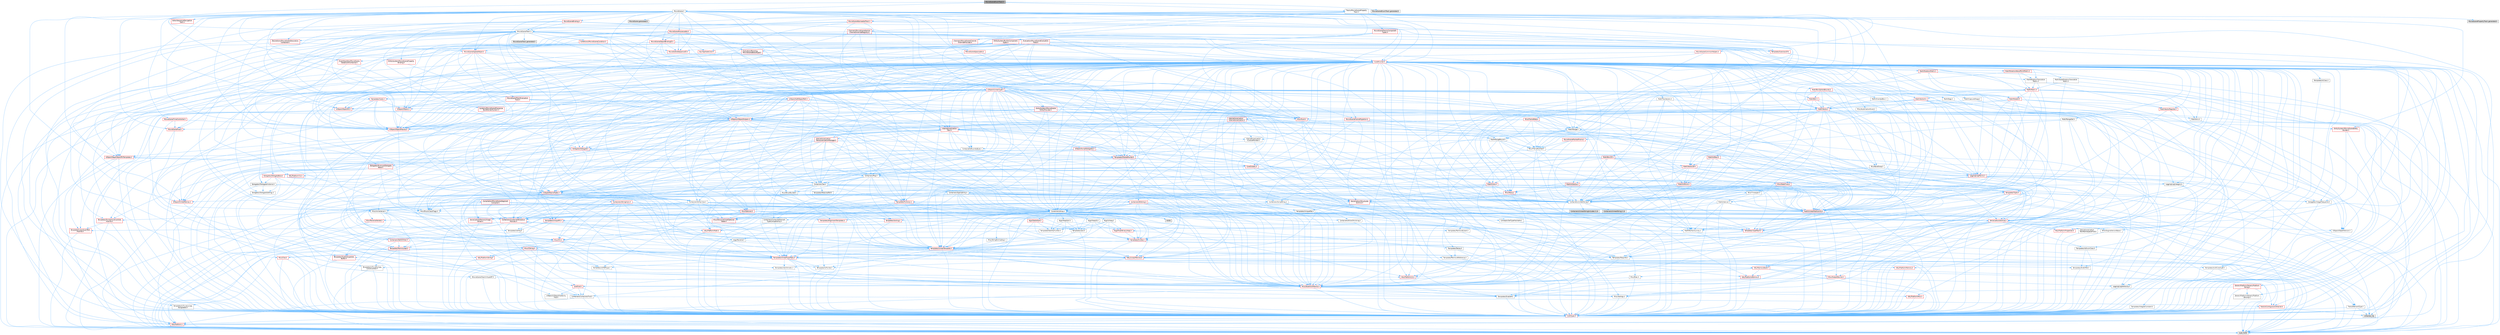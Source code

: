 digraph "MovieSceneEnumTrack.h"
{
 // INTERACTIVE_SVG=YES
 // LATEX_PDF_SIZE
  bgcolor="transparent";
  edge [fontname=Helvetica,fontsize=10,labelfontname=Helvetica,labelfontsize=10];
  node [fontname=Helvetica,fontsize=10,shape=box,height=0.2,width=0.4];
  Node1 [id="Node000001",label="MovieSceneEnumTrack.h",height=0.2,width=0.4,color="gray40", fillcolor="grey60", style="filled", fontcolor="black",tooltip=" "];
  Node1 -> Node2 [id="edge1_Node000001_Node000002",color="steelblue1",style="solid",tooltip=" "];
  Node2 [id="Node000002",label="MovieScene.h",height=0.2,width=0.4,color="grey40", fillcolor="white", style="filled",URL="$df/da9/MovieScene_8h.html",tooltip=" "];
  Node2 -> Node3 [id="edge2_Node000002_Node000003",color="steelblue1",style="solid",tooltip=" "];
  Node3 [id="Node000003",label="Containers/Array.h",height=0.2,width=0.4,color="grey40", fillcolor="white", style="filled",URL="$df/dd0/Array_8h.html",tooltip=" "];
  Node3 -> Node4 [id="edge3_Node000003_Node000004",color="steelblue1",style="solid",tooltip=" "];
  Node4 [id="Node000004",label="CoreTypes.h",height=0.2,width=0.4,color="red", fillcolor="#FFF0F0", style="filled",URL="$dc/dec/CoreTypes_8h.html",tooltip=" "];
  Node4 -> Node5 [id="edge4_Node000004_Node000005",color="steelblue1",style="solid",tooltip=" "];
  Node5 [id="Node000005",label="HAL/Platform.h",height=0.2,width=0.4,color="red", fillcolor="#FFF0F0", style="filled",URL="$d9/dd0/Platform_8h.html",tooltip=" "];
  Node5 -> Node8 [id="edge5_Node000005_Node000008",color="steelblue1",style="solid",tooltip=" "];
  Node8 [id="Node000008",label="type_traits",height=0.2,width=0.4,color="grey60", fillcolor="#E0E0E0", style="filled",tooltip=" "];
  Node3 -> Node18 [id="edge6_Node000003_Node000018",color="steelblue1",style="solid",tooltip=" "];
  Node18 [id="Node000018",label="Misc/AssertionMacros.h",height=0.2,width=0.4,color="red", fillcolor="#FFF0F0", style="filled",URL="$d0/dfa/AssertionMacros_8h.html",tooltip=" "];
  Node18 -> Node4 [id="edge7_Node000018_Node000004",color="steelblue1",style="solid",tooltip=" "];
  Node18 -> Node5 [id="edge8_Node000018_Node000005",color="steelblue1",style="solid",tooltip=" "];
  Node18 -> Node19 [id="edge9_Node000018_Node000019",color="steelblue1",style="solid",tooltip=" "];
  Node19 [id="Node000019",label="HAL/PlatformMisc.h",height=0.2,width=0.4,color="red", fillcolor="#FFF0F0", style="filled",URL="$d0/df5/PlatformMisc_8h.html",tooltip=" "];
  Node19 -> Node4 [id="edge10_Node000019_Node000004",color="steelblue1",style="solid",tooltip=" "];
  Node18 -> Node55 [id="edge11_Node000018_Node000055",color="steelblue1",style="solid",tooltip=" "];
  Node55 [id="Node000055",label="Templates/EnableIf.h",height=0.2,width=0.4,color="grey40", fillcolor="white", style="filled",URL="$d7/d60/EnableIf_8h.html",tooltip=" "];
  Node55 -> Node4 [id="edge12_Node000055_Node000004",color="steelblue1",style="solid",tooltip=" "];
  Node18 -> Node61 [id="edge13_Node000018_Node000061",color="steelblue1",style="solid",tooltip=" "];
  Node61 [id="Node000061",label="Misc/VarArgs.h",height=0.2,width=0.4,color="grey40", fillcolor="white", style="filled",URL="$d5/d6f/VarArgs_8h.html",tooltip=" "];
  Node61 -> Node4 [id="edge14_Node000061_Node000004",color="steelblue1",style="solid",tooltip=" "];
  Node3 -> Node69 [id="edge15_Node000003_Node000069",color="steelblue1",style="solid",tooltip=" "];
  Node69 [id="Node000069",label="Misc/IntrusiveUnsetOptional\lState.h",height=0.2,width=0.4,color="red", fillcolor="#FFF0F0", style="filled",URL="$d2/d0a/IntrusiveUnsetOptionalState_8h.html",tooltip=" "];
  Node3 -> Node71 [id="edge16_Node000003_Node000071",color="steelblue1",style="solid",tooltip=" "];
  Node71 [id="Node000071",label="Misc/ReverseIterate.h",height=0.2,width=0.4,color="red", fillcolor="#FFF0F0", style="filled",URL="$db/de3/ReverseIterate_8h.html",tooltip=" "];
  Node71 -> Node5 [id="edge17_Node000071_Node000005",color="steelblue1",style="solid",tooltip=" "];
  Node3 -> Node73 [id="edge18_Node000003_Node000073",color="steelblue1",style="solid",tooltip=" "];
  Node73 [id="Node000073",label="HAL/UnrealMemory.h",height=0.2,width=0.4,color="red", fillcolor="#FFF0F0", style="filled",URL="$d9/d96/UnrealMemory_8h.html",tooltip=" "];
  Node73 -> Node4 [id="edge19_Node000073_Node000004",color="steelblue1",style="solid",tooltip=" "];
  Node73 -> Node77 [id="edge20_Node000073_Node000077",color="steelblue1",style="solid",tooltip=" "];
  Node77 [id="Node000077",label="HAL/MemoryBase.h",height=0.2,width=0.4,color="red", fillcolor="#FFF0F0", style="filled",URL="$d6/d9f/MemoryBase_8h.html",tooltip=" "];
  Node77 -> Node4 [id="edge21_Node000077_Node000004",color="steelblue1",style="solid",tooltip=" "];
  Node77 -> Node48 [id="edge22_Node000077_Node000048",color="steelblue1",style="solid",tooltip=" "];
  Node48 [id="Node000048",label="HAL/PlatformAtomics.h",height=0.2,width=0.4,color="red", fillcolor="#FFF0F0", style="filled",URL="$d3/d36/PlatformAtomics_8h.html",tooltip=" "];
  Node48 -> Node4 [id="edge23_Node000048_Node000004",color="steelblue1",style="solid",tooltip=" "];
  Node77 -> Node31 [id="edge24_Node000077_Node000031",color="steelblue1",style="solid",tooltip=" "];
  Node31 [id="Node000031",label="HAL/PlatformCrt.h",height=0.2,width=0.4,color="red", fillcolor="#FFF0F0", style="filled",URL="$d8/d75/PlatformCrt_8h.html",tooltip=" "];
  Node77 -> Node78 [id="edge25_Node000077_Node000078",color="steelblue1",style="solid",tooltip=" "];
  Node78 [id="Node000078",label="Misc/Exec.h",height=0.2,width=0.4,color="grey40", fillcolor="white", style="filled",URL="$de/ddb/Exec_8h.html",tooltip=" "];
  Node78 -> Node4 [id="edge26_Node000078_Node000004",color="steelblue1",style="solid",tooltip=" "];
  Node78 -> Node18 [id="edge27_Node000078_Node000018",color="steelblue1",style="solid",tooltip=" "];
  Node77 -> Node79 [id="edge28_Node000077_Node000079",color="steelblue1",style="solid",tooltip=" "];
  Node79 [id="Node000079",label="Misc/OutputDevice.h",height=0.2,width=0.4,color="red", fillcolor="#FFF0F0", style="filled",URL="$d7/d32/OutputDevice_8h.html",tooltip=" "];
  Node79 -> Node26 [id="edge29_Node000079_Node000026",color="steelblue1",style="solid",tooltip=" "];
  Node26 [id="Node000026",label="CoreFwd.h",height=0.2,width=0.4,color="red", fillcolor="#FFF0F0", style="filled",URL="$d1/d1e/CoreFwd_8h.html",tooltip=" "];
  Node26 -> Node4 [id="edge30_Node000026_Node000004",color="steelblue1",style="solid",tooltip=" "];
  Node26 -> Node27 [id="edge31_Node000026_Node000027",color="steelblue1",style="solid",tooltip=" "];
  Node27 [id="Node000027",label="Containers/ContainersFwd.h",height=0.2,width=0.4,color="grey40", fillcolor="white", style="filled",URL="$d4/d0a/ContainersFwd_8h.html",tooltip=" "];
  Node27 -> Node5 [id="edge32_Node000027_Node000005",color="steelblue1",style="solid",tooltip=" "];
  Node27 -> Node4 [id="edge33_Node000027_Node000004",color="steelblue1",style="solid",tooltip=" "];
  Node27 -> Node24 [id="edge34_Node000027_Node000024",color="steelblue1",style="solid",tooltip=" "];
  Node24 [id="Node000024",label="Traits/IsContiguousContainer.h",height=0.2,width=0.4,color="red", fillcolor="#FFF0F0", style="filled",URL="$d5/d3c/IsContiguousContainer_8h.html",tooltip=" "];
  Node24 -> Node4 [id="edge35_Node000024_Node000004",color="steelblue1",style="solid",tooltip=" "];
  Node24 -> Node23 [id="edge36_Node000024_Node000023",color="steelblue1",style="solid",tooltip=" "];
  Node23 [id="Node000023",label="initializer_list",height=0.2,width=0.4,color="grey60", fillcolor="#E0E0E0", style="filled",tooltip=" "];
  Node26 -> Node29 [id="edge37_Node000026_Node000029",color="steelblue1",style="solid",tooltip=" "];
  Node29 [id="Node000029",label="UObject/UObjectHierarchy\lFwd.h",height=0.2,width=0.4,color="grey40", fillcolor="white", style="filled",URL="$d3/d13/UObjectHierarchyFwd_8h.html",tooltip=" "];
  Node79 -> Node4 [id="edge38_Node000079_Node000004",color="steelblue1",style="solid",tooltip=" "];
  Node79 -> Node80 [id="edge39_Node000079_Node000080",color="steelblue1",style="solid",tooltip=" "];
  Node80 [id="Node000080",label="Logging/LogVerbosity.h",height=0.2,width=0.4,color="grey40", fillcolor="white", style="filled",URL="$d2/d8f/LogVerbosity_8h.html",tooltip=" "];
  Node80 -> Node4 [id="edge40_Node000080_Node000004",color="steelblue1",style="solid",tooltip=" "];
  Node79 -> Node61 [id="edge41_Node000079_Node000061",color="steelblue1",style="solid",tooltip=" "];
  Node73 -> Node90 [id="edge42_Node000073_Node000090",color="steelblue1",style="solid",tooltip=" "];
  Node90 [id="Node000090",label="HAL/PlatformMemory.h",height=0.2,width=0.4,color="red", fillcolor="#FFF0F0", style="filled",URL="$de/d68/PlatformMemory_8h.html",tooltip=" "];
  Node90 -> Node4 [id="edge43_Node000090_Node000004",color="steelblue1",style="solid",tooltip=" "];
  Node73 -> Node93 [id="edge44_Node000073_Node000093",color="steelblue1",style="solid",tooltip=" "];
  Node93 [id="Node000093",label="Templates/IsPointer.h",height=0.2,width=0.4,color="grey40", fillcolor="white", style="filled",URL="$d7/d05/IsPointer_8h.html",tooltip=" "];
  Node93 -> Node4 [id="edge45_Node000093_Node000004",color="steelblue1",style="solid",tooltip=" "];
  Node3 -> Node94 [id="edge46_Node000003_Node000094",color="steelblue1",style="solid",tooltip=" "];
  Node94 [id="Node000094",label="Templates/UnrealTypeTraits.h",height=0.2,width=0.4,color="red", fillcolor="#FFF0F0", style="filled",URL="$d2/d2d/UnrealTypeTraits_8h.html",tooltip=" "];
  Node94 -> Node4 [id="edge47_Node000094_Node000004",color="steelblue1",style="solid",tooltip=" "];
  Node94 -> Node93 [id="edge48_Node000094_Node000093",color="steelblue1",style="solid",tooltip=" "];
  Node94 -> Node18 [id="edge49_Node000094_Node000018",color="steelblue1",style="solid",tooltip=" "];
  Node94 -> Node86 [id="edge50_Node000094_Node000086",color="steelblue1",style="solid",tooltip=" "];
  Node86 [id="Node000086",label="Templates/AndOrNot.h",height=0.2,width=0.4,color="grey40", fillcolor="white", style="filled",URL="$db/d0a/AndOrNot_8h.html",tooltip=" "];
  Node86 -> Node4 [id="edge51_Node000086_Node000004",color="steelblue1",style="solid",tooltip=" "];
  Node94 -> Node55 [id="edge52_Node000094_Node000055",color="steelblue1",style="solid",tooltip=" "];
  Node94 -> Node95 [id="edge53_Node000094_Node000095",color="steelblue1",style="solid",tooltip=" "];
  Node95 [id="Node000095",label="Templates/IsArithmetic.h",height=0.2,width=0.4,color="grey40", fillcolor="white", style="filled",URL="$d2/d5d/IsArithmetic_8h.html",tooltip=" "];
  Node95 -> Node4 [id="edge54_Node000095_Node000004",color="steelblue1",style="solid",tooltip=" "];
  Node94 -> Node97 [id="edge55_Node000094_Node000097",color="steelblue1",style="solid",tooltip=" "];
  Node97 [id="Node000097",label="Templates/IsPODType.h",height=0.2,width=0.4,color="grey40", fillcolor="white", style="filled",URL="$d7/db1/IsPODType_8h.html",tooltip=" "];
  Node97 -> Node4 [id="edge56_Node000097_Node000004",color="steelblue1",style="solid",tooltip=" "];
  Node94 -> Node98 [id="edge57_Node000094_Node000098",color="steelblue1",style="solid",tooltip=" "];
  Node98 [id="Node000098",label="Templates/IsUECoreType.h",height=0.2,width=0.4,color="grey40", fillcolor="white", style="filled",URL="$d1/db8/IsUECoreType_8h.html",tooltip=" "];
  Node98 -> Node4 [id="edge58_Node000098_Node000004",color="steelblue1",style="solid",tooltip=" "];
  Node98 -> Node8 [id="edge59_Node000098_Node000008",color="steelblue1",style="solid",tooltip=" "];
  Node94 -> Node87 [id="edge60_Node000094_Node000087",color="steelblue1",style="solid",tooltip=" "];
  Node87 [id="Node000087",label="Templates/IsTriviallyCopy\lConstructible.h",height=0.2,width=0.4,color="grey40", fillcolor="white", style="filled",URL="$d3/d78/IsTriviallyCopyConstructible_8h.html",tooltip=" "];
  Node87 -> Node4 [id="edge61_Node000087_Node000004",color="steelblue1",style="solid",tooltip=" "];
  Node87 -> Node8 [id="edge62_Node000087_Node000008",color="steelblue1",style="solid",tooltip=" "];
  Node3 -> Node99 [id="edge63_Node000003_Node000099",color="steelblue1",style="solid",tooltip=" "];
  Node99 [id="Node000099",label="Templates/UnrealTemplate.h",height=0.2,width=0.4,color="red", fillcolor="#FFF0F0", style="filled",URL="$d4/d24/UnrealTemplate_8h.html",tooltip=" "];
  Node99 -> Node4 [id="edge64_Node000099_Node000004",color="steelblue1",style="solid",tooltip=" "];
  Node99 -> Node93 [id="edge65_Node000099_Node000093",color="steelblue1",style="solid",tooltip=" "];
  Node99 -> Node73 [id="edge66_Node000099_Node000073",color="steelblue1",style="solid",tooltip=" "];
  Node99 -> Node94 [id="edge67_Node000099_Node000094",color="steelblue1",style="solid",tooltip=" "];
  Node99 -> Node102 [id="edge68_Node000099_Node000102",color="steelblue1",style="solid",tooltip=" "];
  Node102 [id="Node000102",label="Templates/RemoveReference.h",height=0.2,width=0.4,color="grey40", fillcolor="white", style="filled",URL="$da/dbe/RemoveReference_8h.html",tooltip=" "];
  Node102 -> Node4 [id="edge69_Node000102_Node000004",color="steelblue1",style="solid",tooltip=" "];
  Node99 -> Node63 [id="edge70_Node000099_Node000063",color="steelblue1",style="solid",tooltip=" "];
  Node63 [id="Node000063",label="Templates/Requires.h",height=0.2,width=0.4,color="grey40", fillcolor="white", style="filled",URL="$dc/d96/Requires_8h.html",tooltip=" "];
  Node63 -> Node55 [id="edge71_Node000063_Node000055",color="steelblue1",style="solid",tooltip=" "];
  Node63 -> Node8 [id="edge72_Node000063_Node000008",color="steelblue1",style="solid",tooltip=" "];
  Node99 -> Node103 [id="edge73_Node000099_Node000103",color="steelblue1",style="solid",tooltip=" "];
  Node103 [id="Node000103",label="Templates/TypeCompatible\lBytes.h",height=0.2,width=0.4,color="red", fillcolor="#FFF0F0", style="filled",URL="$df/d0a/TypeCompatibleBytes_8h.html",tooltip=" "];
  Node103 -> Node4 [id="edge74_Node000103_Node000004",color="steelblue1",style="solid",tooltip=" "];
  Node103 -> Node8 [id="edge75_Node000103_Node000008",color="steelblue1",style="solid",tooltip=" "];
  Node99 -> Node24 [id="edge76_Node000099_Node000024",color="steelblue1",style="solid",tooltip=" "];
  Node99 -> Node8 [id="edge77_Node000099_Node000008",color="steelblue1",style="solid",tooltip=" "];
  Node3 -> Node105 [id="edge78_Node000003_Node000105",color="steelblue1",style="solid",tooltip=" "];
  Node105 [id="Node000105",label="Containers/AllowShrinking.h",height=0.2,width=0.4,color="grey40", fillcolor="white", style="filled",URL="$d7/d1a/AllowShrinking_8h.html",tooltip=" "];
  Node105 -> Node4 [id="edge79_Node000105_Node000004",color="steelblue1",style="solid",tooltip=" "];
  Node3 -> Node106 [id="edge80_Node000003_Node000106",color="steelblue1",style="solid",tooltip=" "];
  Node106 [id="Node000106",label="Containers/ContainerAllocation\lPolicies.h",height=0.2,width=0.4,color="red", fillcolor="#FFF0F0", style="filled",URL="$d7/dff/ContainerAllocationPolicies_8h.html",tooltip=" "];
  Node106 -> Node4 [id="edge81_Node000106_Node000004",color="steelblue1",style="solid",tooltip=" "];
  Node106 -> Node106 [id="edge82_Node000106_Node000106",color="steelblue1",style="solid",tooltip=" "];
  Node106 -> Node108 [id="edge83_Node000106_Node000108",color="steelblue1",style="solid",tooltip=" "];
  Node108 [id="Node000108",label="HAL/PlatformMath.h",height=0.2,width=0.4,color="red", fillcolor="#FFF0F0", style="filled",URL="$dc/d53/PlatformMath_8h.html",tooltip=" "];
  Node108 -> Node4 [id="edge84_Node000108_Node000004",color="steelblue1",style="solid",tooltip=" "];
  Node106 -> Node73 [id="edge85_Node000106_Node000073",color="steelblue1",style="solid",tooltip=" "];
  Node106 -> Node41 [id="edge86_Node000106_Node000041",color="steelblue1",style="solid",tooltip=" "];
  Node41 [id="Node000041",label="Math/NumericLimits.h",height=0.2,width=0.4,color="grey40", fillcolor="white", style="filled",URL="$df/d1b/NumericLimits_8h.html",tooltip=" "];
  Node41 -> Node4 [id="edge87_Node000041_Node000004",color="steelblue1",style="solid",tooltip=" "];
  Node106 -> Node18 [id="edge88_Node000106_Node000018",color="steelblue1",style="solid",tooltip=" "];
  Node106 -> Node117 [id="edge89_Node000106_Node000117",color="steelblue1",style="solid",tooltip=" "];
  Node117 [id="Node000117",label="Templates/MemoryOps.h",height=0.2,width=0.4,color="red", fillcolor="#FFF0F0", style="filled",URL="$db/dea/MemoryOps_8h.html",tooltip=" "];
  Node117 -> Node4 [id="edge90_Node000117_Node000004",color="steelblue1",style="solid",tooltip=" "];
  Node117 -> Node73 [id="edge91_Node000117_Node000073",color="steelblue1",style="solid",tooltip=" "];
  Node117 -> Node88 [id="edge92_Node000117_Node000088",color="steelblue1",style="solid",tooltip=" "];
  Node88 [id="Node000088",label="Templates/IsTriviallyCopy\lAssignable.h",height=0.2,width=0.4,color="grey40", fillcolor="white", style="filled",URL="$d2/df2/IsTriviallyCopyAssignable_8h.html",tooltip=" "];
  Node88 -> Node4 [id="edge93_Node000088_Node000004",color="steelblue1",style="solid",tooltip=" "];
  Node88 -> Node8 [id="edge94_Node000088_Node000008",color="steelblue1",style="solid",tooltip=" "];
  Node117 -> Node87 [id="edge95_Node000117_Node000087",color="steelblue1",style="solid",tooltip=" "];
  Node117 -> Node63 [id="edge96_Node000117_Node000063",color="steelblue1",style="solid",tooltip=" "];
  Node117 -> Node94 [id="edge97_Node000117_Node000094",color="steelblue1",style="solid",tooltip=" "];
  Node117 -> Node8 [id="edge98_Node000117_Node000008",color="steelblue1",style="solid",tooltip=" "];
  Node106 -> Node103 [id="edge99_Node000106_Node000103",color="steelblue1",style="solid",tooltip=" "];
  Node106 -> Node8 [id="edge100_Node000106_Node000008",color="steelblue1",style="solid",tooltip=" "];
  Node3 -> Node118 [id="edge101_Node000003_Node000118",color="steelblue1",style="solid",tooltip=" "];
  Node118 [id="Node000118",label="Containers/ContainerElement\lTypeCompatibility.h",height=0.2,width=0.4,color="grey40", fillcolor="white", style="filled",URL="$df/ddf/ContainerElementTypeCompatibility_8h.html",tooltip=" "];
  Node118 -> Node4 [id="edge102_Node000118_Node000004",color="steelblue1",style="solid",tooltip=" "];
  Node118 -> Node94 [id="edge103_Node000118_Node000094",color="steelblue1",style="solid",tooltip=" "];
  Node3 -> Node119 [id="edge104_Node000003_Node000119",color="steelblue1",style="solid",tooltip=" "];
  Node119 [id="Node000119",label="Serialization/Archive.h",height=0.2,width=0.4,color="red", fillcolor="#FFF0F0", style="filled",URL="$d7/d3b/Archive_8h.html",tooltip=" "];
  Node119 -> Node26 [id="edge105_Node000119_Node000026",color="steelblue1",style="solid",tooltip=" "];
  Node119 -> Node4 [id="edge106_Node000119_Node000004",color="steelblue1",style="solid",tooltip=" "];
  Node119 -> Node120 [id="edge107_Node000119_Node000120",color="steelblue1",style="solid",tooltip=" "];
  Node120 [id="Node000120",label="HAL/PlatformProperties.h",height=0.2,width=0.4,color="red", fillcolor="#FFF0F0", style="filled",URL="$d9/db0/PlatformProperties_8h.html",tooltip=" "];
  Node120 -> Node4 [id="edge108_Node000120_Node000004",color="steelblue1",style="solid",tooltip=" "];
  Node119 -> Node123 [id="edge109_Node000119_Node000123",color="steelblue1",style="solid",tooltip=" "];
  Node123 [id="Node000123",label="Internationalization\l/TextNamespaceFwd.h",height=0.2,width=0.4,color="grey40", fillcolor="white", style="filled",URL="$d8/d97/TextNamespaceFwd_8h.html",tooltip=" "];
  Node123 -> Node4 [id="edge110_Node000123_Node000004",color="steelblue1",style="solid",tooltip=" "];
  Node119 -> Node18 [id="edge111_Node000119_Node000018",color="steelblue1",style="solid",tooltip=" "];
  Node119 -> Node124 [id="edge112_Node000119_Node000124",color="steelblue1",style="solid",tooltip=" "];
  Node124 [id="Node000124",label="Misc/EngineVersionBase.h",height=0.2,width=0.4,color="grey40", fillcolor="white", style="filled",URL="$d5/d2b/EngineVersionBase_8h.html",tooltip=" "];
  Node124 -> Node4 [id="edge113_Node000124_Node000004",color="steelblue1",style="solid",tooltip=" "];
  Node119 -> Node61 [id="edge114_Node000119_Node000061",color="steelblue1",style="solid",tooltip=" "];
  Node119 -> Node55 [id="edge115_Node000119_Node000055",color="steelblue1",style="solid",tooltip=" "];
  Node119 -> Node127 [id="edge116_Node000119_Node000127",color="steelblue1",style="solid",tooltip=" "];
  Node127 [id="Node000127",label="Templates/IsEnumClass.h",height=0.2,width=0.4,color="grey40", fillcolor="white", style="filled",URL="$d7/d15/IsEnumClass_8h.html",tooltip=" "];
  Node127 -> Node4 [id="edge117_Node000127_Node000004",color="steelblue1",style="solid",tooltip=" "];
  Node127 -> Node86 [id="edge118_Node000127_Node000086",color="steelblue1",style="solid",tooltip=" "];
  Node119 -> Node99 [id="edge119_Node000119_Node000099",color="steelblue1",style="solid",tooltip=" "];
  Node119 -> Node128 [id="edge120_Node000119_Node000128",color="steelblue1",style="solid",tooltip=" "];
  Node128 [id="Node000128",label="UObject/ObjectVersion.h",height=0.2,width=0.4,color="grey40", fillcolor="white", style="filled",URL="$da/d63/ObjectVersion_8h.html",tooltip=" "];
  Node128 -> Node4 [id="edge121_Node000128_Node000004",color="steelblue1",style="solid",tooltip=" "];
  Node3 -> Node129 [id="edge122_Node000003_Node000129",color="steelblue1",style="solid",tooltip=" "];
  Node129 [id="Node000129",label="Serialization/MemoryImage\lWriter.h",height=0.2,width=0.4,color="red", fillcolor="#FFF0F0", style="filled",URL="$d0/d08/MemoryImageWriter_8h.html",tooltip=" "];
  Node129 -> Node4 [id="edge123_Node000129_Node000004",color="steelblue1",style="solid",tooltip=" "];
  Node3 -> Node143 [id="edge124_Node000003_Node000143",color="steelblue1",style="solid",tooltip=" "];
  Node143 [id="Node000143",label="Algo/Heapify.h",height=0.2,width=0.4,color="grey40", fillcolor="white", style="filled",URL="$d0/d2a/Heapify_8h.html",tooltip=" "];
  Node143 -> Node144 [id="edge125_Node000143_Node000144",color="steelblue1",style="solid",tooltip=" "];
  Node144 [id="Node000144",label="Algo/Impl/BinaryHeap.h",height=0.2,width=0.4,color="red", fillcolor="#FFF0F0", style="filled",URL="$d7/da3/Algo_2Impl_2BinaryHeap_8h.html",tooltip=" "];
  Node144 -> Node145 [id="edge126_Node000144_Node000145",color="steelblue1",style="solid",tooltip=" "];
  Node145 [id="Node000145",label="Templates/Invoke.h",height=0.2,width=0.4,color="red", fillcolor="#FFF0F0", style="filled",URL="$d7/deb/Invoke_8h.html",tooltip=" "];
  Node145 -> Node4 [id="edge127_Node000145_Node000004",color="steelblue1",style="solid",tooltip=" "];
  Node145 -> Node99 [id="edge128_Node000145_Node000099",color="steelblue1",style="solid",tooltip=" "];
  Node145 -> Node8 [id="edge129_Node000145_Node000008",color="steelblue1",style="solid",tooltip=" "];
  Node144 -> Node8 [id="edge130_Node000144_Node000008",color="steelblue1",style="solid",tooltip=" "];
  Node143 -> Node149 [id="edge131_Node000143_Node000149",color="steelblue1",style="solid",tooltip=" "];
  Node149 [id="Node000149",label="Templates/IdentityFunctor.h",height=0.2,width=0.4,color="grey40", fillcolor="white", style="filled",URL="$d7/d2e/IdentityFunctor_8h.html",tooltip=" "];
  Node149 -> Node5 [id="edge132_Node000149_Node000005",color="steelblue1",style="solid",tooltip=" "];
  Node143 -> Node145 [id="edge133_Node000143_Node000145",color="steelblue1",style="solid",tooltip=" "];
  Node143 -> Node150 [id="edge134_Node000143_Node000150",color="steelblue1",style="solid",tooltip=" "];
  Node150 [id="Node000150",label="Templates/Less.h",height=0.2,width=0.4,color="grey40", fillcolor="white", style="filled",URL="$de/dc8/Less_8h.html",tooltip=" "];
  Node150 -> Node4 [id="edge135_Node000150_Node000004",color="steelblue1",style="solid",tooltip=" "];
  Node150 -> Node99 [id="edge136_Node000150_Node000099",color="steelblue1",style="solid",tooltip=" "];
  Node143 -> Node99 [id="edge137_Node000143_Node000099",color="steelblue1",style="solid",tooltip=" "];
  Node3 -> Node151 [id="edge138_Node000003_Node000151",color="steelblue1",style="solid",tooltip=" "];
  Node151 [id="Node000151",label="Algo/HeapSort.h",height=0.2,width=0.4,color="grey40", fillcolor="white", style="filled",URL="$d3/d92/HeapSort_8h.html",tooltip=" "];
  Node151 -> Node144 [id="edge139_Node000151_Node000144",color="steelblue1",style="solid",tooltip=" "];
  Node151 -> Node149 [id="edge140_Node000151_Node000149",color="steelblue1",style="solid",tooltip=" "];
  Node151 -> Node150 [id="edge141_Node000151_Node000150",color="steelblue1",style="solid",tooltip=" "];
  Node151 -> Node99 [id="edge142_Node000151_Node000099",color="steelblue1",style="solid",tooltip=" "];
  Node3 -> Node152 [id="edge143_Node000003_Node000152",color="steelblue1",style="solid",tooltip=" "];
  Node152 [id="Node000152",label="Algo/IsHeap.h",height=0.2,width=0.4,color="grey40", fillcolor="white", style="filled",URL="$de/d32/IsHeap_8h.html",tooltip=" "];
  Node152 -> Node144 [id="edge144_Node000152_Node000144",color="steelblue1",style="solid",tooltip=" "];
  Node152 -> Node149 [id="edge145_Node000152_Node000149",color="steelblue1",style="solid",tooltip=" "];
  Node152 -> Node145 [id="edge146_Node000152_Node000145",color="steelblue1",style="solid",tooltip=" "];
  Node152 -> Node150 [id="edge147_Node000152_Node000150",color="steelblue1",style="solid",tooltip=" "];
  Node152 -> Node99 [id="edge148_Node000152_Node000099",color="steelblue1",style="solid",tooltip=" "];
  Node3 -> Node144 [id="edge149_Node000003_Node000144",color="steelblue1",style="solid",tooltip=" "];
  Node3 -> Node153 [id="edge150_Node000003_Node000153",color="steelblue1",style="solid",tooltip=" "];
  Node153 [id="Node000153",label="Algo/StableSort.h",height=0.2,width=0.4,color="red", fillcolor="#FFF0F0", style="filled",URL="$d7/d3c/StableSort_8h.html",tooltip=" "];
  Node153 -> Node149 [id="edge151_Node000153_Node000149",color="steelblue1",style="solid",tooltip=" "];
  Node153 -> Node145 [id="edge152_Node000153_Node000145",color="steelblue1",style="solid",tooltip=" "];
  Node153 -> Node150 [id="edge153_Node000153_Node000150",color="steelblue1",style="solid",tooltip=" "];
  Node153 -> Node99 [id="edge154_Node000153_Node000099",color="steelblue1",style="solid",tooltip=" "];
  Node3 -> Node156 [id="edge155_Node000003_Node000156",color="steelblue1",style="solid",tooltip=" "];
  Node156 [id="Node000156",label="Concepts/GetTypeHashable.h",height=0.2,width=0.4,color="grey40", fillcolor="white", style="filled",URL="$d3/da2/GetTypeHashable_8h.html",tooltip=" "];
  Node156 -> Node4 [id="edge156_Node000156_Node000004",color="steelblue1",style="solid",tooltip=" "];
  Node156 -> Node134 [id="edge157_Node000156_Node000134",color="steelblue1",style="solid",tooltip=" "];
  Node134 [id="Node000134",label="Templates/TypeHash.h",height=0.2,width=0.4,color="red", fillcolor="#FFF0F0", style="filled",URL="$d1/d62/TypeHash_8h.html",tooltip=" "];
  Node134 -> Node4 [id="edge158_Node000134_Node000004",color="steelblue1",style="solid",tooltip=" "];
  Node134 -> Node63 [id="edge159_Node000134_Node000063",color="steelblue1",style="solid",tooltip=" "];
  Node134 -> Node135 [id="edge160_Node000134_Node000135",color="steelblue1",style="solid",tooltip=" "];
  Node135 [id="Node000135",label="Misc/Crc.h",height=0.2,width=0.4,color="red", fillcolor="#FFF0F0", style="filled",URL="$d4/dd2/Crc_8h.html",tooltip=" "];
  Node135 -> Node4 [id="edge161_Node000135_Node000004",color="steelblue1",style="solid",tooltip=" "];
  Node135 -> Node75 [id="edge162_Node000135_Node000075",color="steelblue1",style="solid",tooltip=" "];
  Node75 [id="Node000075",label="HAL/PlatformString.h",height=0.2,width=0.4,color="red", fillcolor="#FFF0F0", style="filled",URL="$db/db5/PlatformString_8h.html",tooltip=" "];
  Node75 -> Node4 [id="edge163_Node000075_Node000004",color="steelblue1",style="solid",tooltip=" "];
  Node135 -> Node18 [id="edge164_Node000135_Node000018",color="steelblue1",style="solid",tooltip=" "];
  Node135 -> Node136 [id="edge165_Node000135_Node000136",color="steelblue1",style="solid",tooltip=" "];
  Node136 [id="Node000136",label="Misc/CString.h",height=0.2,width=0.4,color="red", fillcolor="#FFF0F0", style="filled",URL="$d2/d49/CString_8h.html",tooltip=" "];
  Node136 -> Node4 [id="edge166_Node000136_Node000004",color="steelblue1",style="solid",tooltip=" "];
  Node136 -> Node31 [id="edge167_Node000136_Node000031",color="steelblue1",style="solid",tooltip=" "];
  Node136 -> Node75 [id="edge168_Node000136_Node000075",color="steelblue1",style="solid",tooltip=" "];
  Node136 -> Node18 [id="edge169_Node000136_Node000018",color="steelblue1",style="solid",tooltip=" "];
  Node136 -> Node137 [id="edge170_Node000136_Node000137",color="steelblue1",style="solid",tooltip=" "];
  Node137 [id="Node000137",label="Misc/Char.h",height=0.2,width=0.4,color="red", fillcolor="#FFF0F0", style="filled",URL="$d0/d58/Char_8h.html",tooltip=" "];
  Node137 -> Node4 [id="edge171_Node000137_Node000004",color="steelblue1",style="solid",tooltip=" "];
  Node137 -> Node8 [id="edge172_Node000137_Node000008",color="steelblue1",style="solid",tooltip=" "];
  Node136 -> Node61 [id="edge173_Node000136_Node000061",color="steelblue1",style="solid",tooltip=" "];
  Node135 -> Node137 [id="edge174_Node000135_Node000137",color="steelblue1",style="solid",tooltip=" "];
  Node135 -> Node94 [id="edge175_Node000135_Node000094",color="steelblue1",style="solid",tooltip=" "];
  Node134 -> Node8 [id="edge176_Node000134_Node000008",color="steelblue1",style="solid",tooltip=" "];
  Node3 -> Node149 [id="edge177_Node000003_Node000149",color="steelblue1",style="solid",tooltip=" "];
  Node3 -> Node145 [id="edge178_Node000003_Node000145",color="steelblue1",style="solid",tooltip=" "];
  Node3 -> Node150 [id="edge179_Node000003_Node000150",color="steelblue1",style="solid",tooltip=" "];
  Node3 -> Node157 [id="edge180_Node000003_Node000157",color="steelblue1",style="solid",tooltip=" "];
  Node157 [id="Node000157",label="Templates/LosesQualifiers\lFromTo.h",height=0.2,width=0.4,color="red", fillcolor="#FFF0F0", style="filled",URL="$d2/db3/LosesQualifiersFromTo_8h.html",tooltip=" "];
  Node157 -> Node8 [id="edge181_Node000157_Node000008",color="steelblue1",style="solid",tooltip=" "];
  Node3 -> Node63 [id="edge182_Node000003_Node000063",color="steelblue1",style="solid",tooltip=" "];
  Node3 -> Node158 [id="edge183_Node000003_Node000158",color="steelblue1",style="solid",tooltip=" "];
  Node158 [id="Node000158",label="Templates/Sorting.h",height=0.2,width=0.4,color="red", fillcolor="#FFF0F0", style="filled",URL="$d3/d9e/Sorting_8h.html",tooltip=" "];
  Node158 -> Node4 [id="edge184_Node000158_Node000004",color="steelblue1",style="solid",tooltip=" "];
  Node158 -> Node108 [id="edge185_Node000158_Node000108",color="steelblue1",style="solid",tooltip=" "];
  Node158 -> Node150 [id="edge186_Node000158_Node000150",color="steelblue1",style="solid",tooltip=" "];
  Node3 -> Node162 [id="edge187_Node000003_Node000162",color="steelblue1",style="solid",tooltip=" "];
  Node162 [id="Node000162",label="Templates/AlignmentTemplates.h",height=0.2,width=0.4,color="red", fillcolor="#FFF0F0", style="filled",URL="$dd/d32/AlignmentTemplates_8h.html",tooltip=" "];
  Node162 -> Node4 [id="edge188_Node000162_Node000004",color="steelblue1",style="solid",tooltip=" "];
  Node162 -> Node93 [id="edge189_Node000162_Node000093",color="steelblue1",style="solid",tooltip=" "];
  Node3 -> Node22 [id="edge190_Node000003_Node000022",color="steelblue1",style="solid",tooltip=" "];
  Node22 [id="Node000022",label="Traits/ElementType.h",height=0.2,width=0.4,color="grey40", fillcolor="white", style="filled",URL="$d5/d4f/ElementType_8h.html",tooltip=" "];
  Node22 -> Node5 [id="edge191_Node000022_Node000005",color="steelblue1",style="solid",tooltip=" "];
  Node22 -> Node23 [id="edge192_Node000022_Node000023",color="steelblue1",style="solid",tooltip=" "];
  Node22 -> Node8 [id="edge193_Node000022_Node000008",color="steelblue1",style="solid",tooltip=" "];
  Node3 -> Node114 [id="edge194_Node000003_Node000114",color="steelblue1",style="solid",tooltip=" "];
  Node114 [id="Node000114",label="limits",height=0.2,width=0.4,color="grey60", fillcolor="#E0E0E0", style="filled",tooltip=" "];
  Node3 -> Node8 [id="edge195_Node000003_Node000008",color="steelblue1",style="solid",tooltip=" "];
  Node2 -> Node163 [id="edge196_Node000002_Node000163",color="steelblue1",style="solid",tooltip=" "];
  Node163 [id="Node000163",label="Containers/ArrayView.h",height=0.2,width=0.4,color="grey40", fillcolor="white", style="filled",URL="$d7/df4/ArrayView_8h.html",tooltip=" "];
  Node163 -> Node4 [id="edge197_Node000163_Node000004",color="steelblue1",style="solid",tooltip=" "];
  Node163 -> Node27 [id="edge198_Node000163_Node000027",color="steelblue1",style="solid",tooltip=" "];
  Node163 -> Node18 [id="edge199_Node000163_Node000018",color="steelblue1",style="solid",tooltip=" "];
  Node163 -> Node71 [id="edge200_Node000163_Node000071",color="steelblue1",style="solid",tooltip=" "];
  Node163 -> Node69 [id="edge201_Node000163_Node000069",color="steelblue1",style="solid",tooltip=" "];
  Node163 -> Node145 [id="edge202_Node000163_Node000145",color="steelblue1",style="solid",tooltip=" "];
  Node163 -> Node94 [id="edge203_Node000163_Node000094",color="steelblue1",style="solid",tooltip=" "];
  Node163 -> Node22 [id="edge204_Node000163_Node000022",color="steelblue1",style="solid",tooltip=" "];
  Node163 -> Node3 [id="edge205_Node000163_Node000003",color="steelblue1",style="solid",tooltip=" "];
  Node163 -> Node161 [id="edge206_Node000163_Node000161",color="steelblue1",style="solid",tooltip=" "];
  Node161 [id="Node000161",label="Math/UnrealMathUtility.h",height=0.2,width=0.4,color="red", fillcolor="#FFF0F0", style="filled",URL="$db/db8/UnrealMathUtility_8h.html",tooltip=" "];
  Node161 -> Node4 [id="edge207_Node000161_Node000004",color="steelblue1",style="solid",tooltip=" "];
  Node161 -> Node18 [id="edge208_Node000161_Node000018",color="steelblue1",style="solid",tooltip=" "];
  Node161 -> Node108 [id="edge209_Node000161_Node000108",color="steelblue1",style="solid",tooltip=" "];
  Node161 -> Node63 [id="edge210_Node000161_Node000063",color="steelblue1",style="solid",tooltip=" "];
  Node163 -> Node8 [id="edge211_Node000163_Node000008",color="steelblue1",style="solid",tooltip=" "];
  Node2 -> Node164 [id="edge212_Node000002_Node000164",color="steelblue1",style="solid",tooltip=" "];
  Node164 [id="Node000164",label="Containers/Map.h",height=0.2,width=0.4,color="grey40", fillcolor="white", style="filled",URL="$df/d79/Map_8h.html",tooltip=" "];
  Node164 -> Node4 [id="edge213_Node000164_Node000004",color="steelblue1",style="solid",tooltip=" "];
  Node164 -> Node165 [id="edge214_Node000164_Node000165",color="steelblue1",style="solid",tooltip=" "];
  Node165 [id="Node000165",label="Algo/Reverse.h",height=0.2,width=0.4,color="grey40", fillcolor="white", style="filled",URL="$d5/d93/Reverse_8h.html",tooltip=" "];
  Node165 -> Node4 [id="edge215_Node000165_Node000004",color="steelblue1",style="solid",tooltip=" "];
  Node165 -> Node99 [id="edge216_Node000165_Node000099",color="steelblue1",style="solid",tooltip=" "];
  Node164 -> Node118 [id="edge217_Node000164_Node000118",color="steelblue1",style="solid",tooltip=" "];
  Node164 -> Node166 [id="edge218_Node000164_Node000166",color="steelblue1",style="solid",tooltip=" "];
  Node166 [id="Node000166",label="Containers/Set.h",height=0.2,width=0.4,color="grey40", fillcolor="white", style="filled",URL="$d4/d45/Set_8h.html",tooltip=" "];
  Node166 -> Node106 [id="edge219_Node000166_Node000106",color="steelblue1",style="solid",tooltip=" "];
  Node166 -> Node118 [id="edge220_Node000166_Node000118",color="steelblue1",style="solid",tooltip=" "];
  Node166 -> Node167 [id="edge221_Node000166_Node000167",color="steelblue1",style="solid",tooltip=" "];
  Node167 [id="Node000167",label="Containers/SetUtilities.h",height=0.2,width=0.4,color="red", fillcolor="#FFF0F0", style="filled",URL="$dc/de5/SetUtilities_8h.html",tooltip=" "];
  Node167 -> Node4 [id="edge222_Node000167_Node000004",color="steelblue1",style="solid",tooltip=" "];
  Node167 -> Node117 [id="edge223_Node000167_Node000117",color="steelblue1",style="solid",tooltip=" "];
  Node167 -> Node94 [id="edge224_Node000167_Node000094",color="steelblue1",style="solid",tooltip=" "];
  Node166 -> Node168 [id="edge225_Node000166_Node000168",color="steelblue1",style="solid",tooltip=" "];
  Node168 [id="Node000168",label="Containers/SparseArray.h",height=0.2,width=0.4,color="grey40", fillcolor="white", style="filled",URL="$d5/dbf/SparseArray_8h.html",tooltip=" "];
  Node168 -> Node4 [id="edge226_Node000168_Node000004",color="steelblue1",style="solid",tooltip=" "];
  Node168 -> Node18 [id="edge227_Node000168_Node000018",color="steelblue1",style="solid",tooltip=" "];
  Node168 -> Node73 [id="edge228_Node000168_Node000073",color="steelblue1",style="solid",tooltip=" "];
  Node168 -> Node94 [id="edge229_Node000168_Node000094",color="steelblue1",style="solid",tooltip=" "];
  Node168 -> Node99 [id="edge230_Node000168_Node000099",color="steelblue1",style="solid",tooltip=" "];
  Node168 -> Node106 [id="edge231_Node000168_Node000106",color="steelblue1",style="solid",tooltip=" "];
  Node168 -> Node150 [id="edge232_Node000168_Node000150",color="steelblue1",style="solid",tooltip=" "];
  Node168 -> Node3 [id="edge233_Node000168_Node000003",color="steelblue1",style="solid",tooltip=" "];
  Node168 -> Node161 [id="edge234_Node000168_Node000161",color="steelblue1",style="solid",tooltip=" "];
  Node168 -> Node169 [id="edge235_Node000168_Node000169",color="steelblue1",style="solid",tooltip=" "];
  Node169 [id="Node000169",label="Containers/ScriptArray.h",height=0.2,width=0.4,color="grey40", fillcolor="white", style="filled",URL="$dc/daf/ScriptArray_8h.html",tooltip=" "];
  Node169 -> Node4 [id="edge236_Node000169_Node000004",color="steelblue1",style="solid",tooltip=" "];
  Node169 -> Node18 [id="edge237_Node000169_Node000018",color="steelblue1",style="solid",tooltip=" "];
  Node169 -> Node73 [id="edge238_Node000169_Node000073",color="steelblue1",style="solid",tooltip=" "];
  Node169 -> Node105 [id="edge239_Node000169_Node000105",color="steelblue1",style="solid",tooltip=" "];
  Node169 -> Node106 [id="edge240_Node000169_Node000106",color="steelblue1",style="solid",tooltip=" "];
  Node169 -> Node3 [id="edge241_Node000169_Node000003",color="steelblue1",style="solid",tooltip=" "];
  Node169 -> Node23 [id="edge242_Node000169_Node000023",color="steelblue1",style="solid",tooltip=" "];
  Node168 -> Node170 [id="edge243_Node000168_Node000170",color="steelblue1",style="solid",tooltip=" "];
  Node170 [id="Node000170",label="Containers/BitArray.h",height=0.2,width=0.4,color="red", fillcolor="#FFF0F0", style="filled",URL="$d1/de4/BitArray_8h.html",tooltip=" "];
  Node170 -> Node106 [id="edge244_Node000170_Node000106",color="steelblue1",style="solid",tooltip=" "];
  Node170 -> Node4 [id="edge245_Node000170_Node000004",color="steelblue1",style="solid",tooltip=" "];
  Node170 -> Node48 [id="edge246_Node000170_Node000048",color="steelblue1",style="solid",tooltip=" "];
  Node170 -> Node73 [id="edge247_Node000170_Node000073",color="steelblue1",style="solid",tooltip=" "];
  Node170 -> Node161 [id="edge248_Node000170_Node000161",color="steelblue1",style="solid",tooltip=" "];
  Node170 -> Node18 [id="edge249_Node000170_Node000018",color="steelblue1",style="solid",tooltip=" "];
  Node170 -> Node43 [id="edge250_Node000170_Node000043",color="steelblue1",style="solid",tooltip=" "];
  Node43 [id="Node000043",label="Misc/EnumClassFlags.h",height=0.2,width=0.4,color="grey40", fillcolor="white", style="filled",URL="$d8/de7/EnumClassFlags_8h.html",tooltip=" "];
  Node170 -> Node119 [id="edge251_Node000170_Node000119",color="steelblue1",style="solid",tooltip=" "];
  Node170 -> Node129 [id="edge252_Node000170_Node000129",color="steelblue1",style="solid",tooltip=" "];
  Node170 -> Node55 [id="edge253_Node000170_Node000055",color="steelblue1",style="solid",tooltip=" "];
  Node170 -> Node145 [id="edge254_Node000170_Node000145",color="steelblue1",style="solid",tooltip=" "];
  Node170 -> Node99 [id="edge255_Node000170_Node000099",color="steelblue1",style="solid",tooltip=" "];
  Node170 -> Node94 [id="edge256_Node000170_Node000094",color="steelblue1",style="solid",tooltip=" "];
  Node168 -> Node171 [id="edge257_Node000168_Node000171",color="steelblue1",style="solid",tooltip=" "];
  Node171 [id="Node000171",label="Serialization/Structured\lArchive.h",height=0.2,width=0.4,color="red", fillcolor="#FFF0F0", style="filled",URL="$d9/d1e/StructuredArchive_8h.html",tooltip=" "];
  Node171 -> Node3 [id="edge258_Node000171_Node000003",color="steelblue1",style="solid",tooltip=" "];
  Node171 -> Node106 [id="edge259_Node000171_Node000106",color="steelblue1",style="solid",tooltip=" "];
  Node171 -> Node4 [id="edge260_Node000171_Node000004",color="steelblue1",style="solid",tooltip=" "];
  Node171 -> Node119 [id="edge261_Node000171_Node000119",color="steelblue1",style="solid",tooltip=" "];
  Node171 -> Node182 [id="edge262_Node000171_Node000182",color="steelblue1",style="solid",tooltip=" "];
  Node182 [id="Node000182",label="Templates/UniqueObj.h",height=0.2,width=0.4,color="grey40", fillcolor="white", style="filled",URL="$da/d95/UniqueObj_8h.html",tooltip=" "];
  Node182 -> Node4 [id="edge263_Node000182_Node000004",color="steelblue1",style="solid",tooltip=" "];
  Node182 -> Node183 [id="edge264_Node000182_Node000183",color="steelblue1",style="solid",tooltip=" "];
  Node183 [id="Node000183",label="Templates/UniquePtr.h",height=0.2,width=0.4,color="red", fillcolor="#FFF0F0", style="filled",URL="$de/d1a/UniquePtr_8h.html",tooltip=" "];
  Node183 -> Node4 [id="edge265_Node000183_Node000004",color="steelblue1",style="solid",tooltip=" "];
  Node183 -> Node99 [id="edge266_Node000183_Node000099",color="steelblue1",style="solid",tooltip=" "];
  Node183 -> Node184 [id="edge267_Node000183_Node000184",color="steelblue1",style="solid",tooltip=" "];
  Node184 [id="Node000184",label="Templates/IsArray.h",height=0.2,width=0.4,color="grey40", fillcolor="white", style="filled",URL="$d8/d8d/IsArray_8h.html",tooltip=" "];
  Node184 -> Node4 [id="edge268_Node000184_Node000004",color="steelblue1",style="solid",tooltip=" "];
  Node183 -> Node185 [id="edge269_Node000183_Node000185",color="steelblue1",style="solid",tooltip=" "];
  Node185 [id="Node000185",label="Templates/RemoveExtent.h",height=0.2,width=0.4,color="grey40", fillcolor="white", style="filled",URL="$dc/de9/RemoveExtent_8h.html",tooltip=" "];
  Node185 -> Node4 [id="edge270_Node000185_Node000004",color="steelblue1",style="solid",tooltip=" "];
  Node183 -> Node63 [id="edge271_Node000183_Node000063",color="steelblue1",style="solid",tooltip=" "];
  Node183 -> Node8 [id="edge272_Node000183_Node000008",color="steelblue1",style="solid",tooltip=" "];
  Node168 -> Node129 [id="edge273_Node000168_Node000129",color="steelblue1",style="solid",tooltip=" "];
  Node168 -> Node187 [id="edge274_Node000168_Node000187",color="steelblue1",style="solid",tooltip=" "];
  Node187 [id="Node000187",label="Containers/UnrealString.h",height=0.2,width=0.4,color="grey40", fillcolor="white", style="filled",URL="$d5/dba/UnrealString_8h.html",tooltip=" "];
  Node187 -> Node188 [id="edge275_Node000187_Node000188",color="steelblue1",style="solid",tooltip=" "];
  Node188 [id="Node000188",label="Containers/UnrealStringIncludes.h.inl",height=0.2,width=0.4,color="grey60", fillcolor="#E0E0E0", style="filled",tooltip=" "];
  Node187 -> Node189 [id="edge276_Node000187_Node000189",color="steelblue1",style="solid",tooltip=" "];
  Node189 [id="Node000189",label="Containers/UnrealString.h.inl",height=0.2,width=0.4,color="grey60", fillcolor="#E0E0E0", style="filled",tooltip=" "];
  Node187 -> Node190 [id="edge277_Node000187_Node000190",color="steelblue1",style="solid",tooltip=" "];
  Node190 [id="Node000190",label="Misc/StringFormatArg.h",height=0.2,width=0.4,color="grey40", fillcolor="white", style="filled",URL="$d2/d16/StringFormatArg_8h.html",tooltip=" "];
  Node190 -> Node27 [id="edge278_Node000190_Node000027",color="steelblue1",style="solid",tooltip=" "];
  Node168 -> Node69 [id="edge279_Node000168_Node000069",color="steelblue1",style="solid",tooltip=" "];
  Node166 -> Node27 [id="edge280_Node000166_Node000027",color="steelblue1",style="solid",tooltip=" "];
  Node166 -> Node161 [id="edge281_Node000166_Node000161",color="steelblue1",style="solid",tooltip=" "];
  Node166 -> Node18 [id="edge282_Node000166_Node000018",color="steelblue1",style="solid",tooltip=" "];
  Node166 -> Node191 [id="edge283_Node000166_Node000191",color="steelblue1",style="solid",tooltip=" "];
  Node191 [id="Node000191",label="Misc/StructBuilder.h",height=0.2,width=0.4,color="grey40", fillcolor="white", style="filled",URL="$d9/db3/StructBuilder_8h.html",tooltip=" "];
  Node191 -> Node4 [id="edge284_Node000191_Node000004",color="steelblue1",style="solid",tooltip=" "];
  Node191 -> Node161 [id="edge285_Node000191_Node000161",color="steelblue1",style="solid",tooltip=" "];
  Node191 -> Node162 [id="edge286_Node000191_Node000162",color="steelblue1",style="solid",tooltip=" "];
  Node166 -> Node129 [id="edge287_Node000166_Node000129",color="steelblue1",style="solid",tooltip=" "];
  Node166 -> Node171 [id="edge288_Node000166_Node000171",color="steelblue1",style="solid",tooltip=" "];
  Node166 -> Node192 [id="edge289_Node000166_Node000192",color="steelblue1",style="solid",tooltip=" "];
  Node192 [id="Node000192",label="Templates/Function.h",height=0.2,width=0.4,color="red", fillcolor="#FFF0F0", style="filled",URL="$df/df5/Function_8h.html",tooltip=" "];
  Node192 -> Node4 [id="edge290_Node000192_Node000004",color="steelblue1",style="solid",tooltip=" "];
  Node192 -> Node18 [id="edge291_Node000192_Node000018",color="steelblue1",style="solid",tooltip=" "];
  Node192 -> Node69 [id="edge292_Node000192_Node000069",color="steelblue1",style="solid",tooltip=" "];
  Node192 -> Node73 [id="edge293_Node000192_Node000073",color="steelblue1",style="solid",tooltip=" "];
  Node192 -> Node94 [id="edge294_Node000192_Node000094",color="steelblue1",style="solid",tooltip=" "];
  Node192 -> Node145 [id="edge295_Node000192_Node000145",color="steelblue1",style="solid",tooltip=" "];
  Node192 -> Node99 [id="edge296_Node000192_Node000099",color="steelblue1",style="solid",tooltip=" "];
  Node192 -> Node63 [id="edge297_Node000192_Node000063",color="steelblue1",style="solid",tooltip=" "];
  Node192 -> Node161 [id="edge298_Node000192_Node000161",color="steelblue1",style="solid",tooltip=" "];
  Node192 -> Node8 [id="edge299_Node000192_Node000008",color="steelblue1",style="solid",tooltip=" "];
  Node166 -> Node194 [id="edge300_Node000166_Node000194",color="steelblue1",style="solid",tooltip=" "];
  Node194 [id="Node000194",label="Templates/RetainedRef.h",height=0.2,width=0.4,color="grey40", fillcolor="white", style="filled",URL="$d1/dac/RetainedRef_8h.html",tooltip=" "];
  Node166 -> Node158 [id="edge301_Node000166_Node000158",color="steelblue1",style="solid",tooltip=" "];
  Node166 -> Node134 [id="edge302_Node000166_Node000134",color="steelblue1",style="solid",tooltip=" "];
  Node166 -> Node99 [id="edge303_Node000166_Node000099",color="steelblue1",style="solid",tooltip=" "];
  Node166 -> Node23 [id="edge304_Node000166_Node000023",color="steelblue1",style="solid",tooltip=" "];
  Node166 -> Node8 [id="edge305_Node000166_Node000008",color="steelblue1",style="solid",tooltip=" "];
  Node164 -> Node187 [id="edge306_Node000164_Node000187",color="steelblue1",style="solid",tooltip=" "];
  Node164 -> Node18 [id="edge307_Node000164_Node000018",color="steelblue1",style="solid",tooltip=" "];
  Node164 -> Node191 [id="edge308_Node000164_Node000191",color="steelblue1",style="solid",tooltip=" "];
  Node164 -> Node192 [id="edge309_Node000164_Node000192",color="steelblue1",style="solid",tooltip=" "];
  Node164 -> Node158 [id="edge310_Node000164_Node000158",color="steelblue1",style="solid",tooltip=" "];
  Node164 -> Node195 [id="edge311_Node000164_Node000195",color="steelblue1",style="solid",tooltip=" "];
  Node195 [id="Node000195",label="Templates/Tuple.h",height=0.2,width=0.4,color="red", fillcolor="#FFF0F0", style="filled",URL="$d2/d4f/Tuple_8h.html",tooltip=" "];
  Node195 -> Node4 [id="edge312_Node000195_Node000004",color="steelblue1",style="solid",tooltip=" "];
  Node195 -> Node99 [id="edge313_Node000195_Node000099",color="steelblue1",style="solid",tooltip=" "];
  Node195 -> Node196 [id="edge314_Node000195_Node000196",color="steelblue1",style="solid",tooltip=" "];
  Node196 [id="Node000196",label="Delegates/IntegerSequence.h",height=0.2,width=0.4,color="grey40", fillcolor="white", style="filled",URL="$d2/dcc/IntegerSequence_8h.html",tooltip=" "];
  Node196 -> Node4 [id="edge315_Node000196_Node000004",color="steelblue1",style="solid",tooltip=" "];
  Node195 -> Node145 [id="edge316_Node000195_Node000145",color="steelblue1",style="solid",tooltip=" "];
  Node195 -> Node171 [id="edge317_Node000195_Node000171",color="steelblue1",style="solid",tooltip=" "];
  Node195 -> Node63 [id="edge318_Node000195_Node000063",color="steelblue1",style="solid",tooltip=" "];
  Node195 -> Node134 [id="edge319_Node000195_Node000134",color="steelblue1",style="solid",tooltip=" "];
  Node195 -> Node8 [id="edge320_Node000195_Node000008",color="steelblue1",style="solid",tooltip=" "];
  Node164 -> Node99 [id="edge321_Node000164_Node000099",color="steelblue1",style="solid",tooltip=" "];
  Node164 -> Node94 [id="edge322_Node000164_Node000094",color="steelblue1",style="solid",tooltip=" "];
  Node164 -> Node8 [id="edge323_Node000164_Node000008",color="steelblue1",style="solid",tooltip=" "];
  Node2 -> Node166 [id="edge324_Node000002_Node000166",color="steelblue1",style="solid",tooltip=" "];
  Node2 -> Node187 [id="edge325_Node000002_Node000187",color="steelblue1",style="solid",tooltip=" "];
  Node2 -> Node198 [id="edge326_Node000002_Node000198",color="steelblue1",style="solid",tooltip=" "];
  Node198 [id="Node000198",label="CoreMinimal.h",height=0.2,width=0.4,color="red", fillcolor="#FFF0F0", style="filled",URL="$d7/d67/CoreMinimal_8h.html",tooltip=" "];
  Node198 -> Node4 [id="edge327_Node000198_Node000004",color="steelblue1",style="solid",tooltip=" "];
  Node198 -> Node26 [id="edge328_Node000198_Node000026",color="steelblue1",style="solid",tooltip=" "];
  Node198 -> Node29 [id="edge329_Node000198_Node000029",color="steelblue1",style="solid",tooltip=" "];
  Node198 -> Node27 [id="edge330_Node000198_Node000027",color="steelblue1",style="solid",tooltip=" "];
  Node198 -> Node61 [id="edge331_Node000198_Node000061",color="steelblue1",style="solid",tooltip=" "];
  Node198 -> Node80 [id="edge332_Node000198_Node000080",color="steelblue1",style="solid",tooltip=" "];
  Node198 -> Node79 [id="edge333_Node000198_Node000079",color="steelblue1",style="solid",tooltip=" "];
  Node198 -> Node31 [id="edge334_Node000198_Node000031",color="steelblue1",style="solid",tooltip=" "];
  Node198 -> Node19 [id="edge335_Node000198_Node000019",color="steelblue1",style="solid",tooltip=" "];
  Node198 -> Node18 [id="edge336_Node000198_Node000018",color="steelblue1",style="solid",tooltip=" "];
  Node198 -> Node93 [id="edge337_Node000198_Node000093",color="steelblue1",style="solid",tooltip=" "];
  Node198 -> Node90 [id="edge338_Node000198_Node000090",color="steelblue1",style="solid",tooltip=" "];
  Node198 -> Node48 [id="edge339_Node000198_Node000048",color="steelblue1",style="solid",tooltip=" "];
  Node198 -> Node78 [id="edge340_Node000198_Node000078",color="steelblue1",style="solid",tooltip=" "];
  Node198 -> Node77 [id="edge341_Node000198_Node000077",color="steelblue1",style="solid",tooltip=" "];
  Node198 -> Node73 [id="edge342_Node000198_Node000073",color="steelblue1",style="solid",tooltip=" "];
  Node198 -> Node95 [id="edge343_Node000198_Node000095",color="steelblue1",style="solid",tooltip=" "];
  Node198 -> Node86 [id="edge344_Node000198_Node000086",color="steelblue1",style="solid",tooltip=" "];
  Node198 -> Node97 [id="edge345_Node000198_Node000097",color="steelblue1",style="solid",tooltip=" "];
  Node198 -> Node98 [id="edge346_Node000198_Node000098",color="steelblue1",style="solid",tooltip=" "];
  Node198 -> Node87 [id="edge347_Node000198_Node000087",color="steelblue1",style="solid",tooltip=" "];
  Node198 -> Node94 [id="edge348_Node000198_Node000094",color="steelblue1",style="solid",tooltip=" "];
  Node198 -> Node55 [id="edge349_Node000198_Node000055",color="steelblue1",style="solid",tooltip=" "];
  Node198 -> Node102 [id="edge350_Node000198_Node000102",color="steelblue1",style="solid",tooltip=" "];
  Node198 -> Node199 [id="edge351_Node000198_Node000199",color="steelblue1",style="solid",tooltip=" "];
  Node199 [id="Node000199",label="Templates/IntegralConstant.h",height=0.2,width=0.4,color="grey40", fillcolor="white", style="filled",URL="$db/d1b/IntegralConstant_8h.html",tooltip=" "];
  Node199 -> Node4 [id="edge352_Node000199_Node000004",color="steelblue1",style="solid",tooltip=" "];
  Node198 -> Node200 [id="edge353_Node000198_Node000200",color="steelblue1",style="solid",tooltip=" "];
  Node200 [id="Node000200",label="Templates/IsClass.h",height=0.2,width=0.4,color="grey40", fillcolor="white", style="filled",URL="$db/dcb/IsClass_8h.html",tooltip=" "];
  Node200 -> Node4 [id="edge354_Node000200_Node000004",color="steelblue1",style="solid",tooltip=" "];
  Node198 -> Node103 [id="edge355_Node000198_Node000103",color="steelblue1",style="solid",tooltip=" "];
  Node198 -> Node24 [id="edge356_Node000198_Node000024",color="steelblue1",style="solid",tooltip=" "];
  Node198 -> Node99 [id="edge357_Node000198_Node000099",color="steelblue1",style="solid",tooltip=" "];
  Node198 -> Node41 [id="edge358_Node000198_Node000041",color="steelblue1",style="solid",tooltip=" "];
  Node198 -> Node108 [id="edge359_Node000198_Node000108",color="steelblue1",style="solid",tooltip=" "];
  Node198 -> Node88 [id="edge360_Node000198_Node000088",color="steelblue1",style="solid",tooltip=" "];
  Node198 -> Node117 [id="edge361_Node000198_Node000117",color="steelblue1",style="solid",tooltip=" "];
  Node198 -> Node106 [id="edge362_Node000198_Node000106",color="steelblue1",style="solid",tooltip=" "];
  Node198 -> Node127 [id="edge363_Node000198_Node000127",color="steelblue1",style="solid",tooltip=" "];
  Node198 -> Node120 [id="edge364_Node000198_Node000120",color="steelblue1",style="solid",tooltip=" "];
  Node198 -> Node124 [id="edge365_Node000198_Node000124",color="steelblue1",style="solid",tooltip=" "];
  Node198 -> Node123 [id="edge366_Node000198_Node000123",color="steelblue1",style="solid",tooltip=" "];
  Node198 -> Node119 [id="edge367_Node000198_Node000119",color="steelblue1",style="solid",tooltip=" "];
  Node198 -> Node150 [id="edge368_Node000198_Node000150",color="steelblue1",style="solid",tooltip=" "];
  Node198 -> Node158 [id="edge369_Node000198_Node000158",color="steelblue1",style="solid",tooltip=" "];
  Node198 -> Node137 [id="edge370_Node000198_Node000137",color="steelblue1",style="solid",tooltip=" "];
  Node198 -> Node201 [id="edge371_Node000198_Node000201",color="steelblue1",style="solid",tooltip=" "];
  Node201 [id="Node000201",label="GenericPlatform/GenericPlatform\lStricmp.h",height=0.2,width=0.4,color="grey40", fillcolor="white", style="filled",URL="$d2/d86/GenericPlatformStricmp_8h.html",tooltip=" "];
  Node201 -> Node4 [id="edge372_Node000201_Node000004",color="steelblue1",style="solid",tooltip=" "];
  Node198 -> Node202 [id="edge373_Node000198_Node000202",color="steelblue1",style="solid",tooltip=" "];
  Node202 [id="Node000202",label="GenericPlatform/GenericPlatform\lString.h",height=0.2,width=0.4,color="red", fillcolor="#FFF0F0", style="filled",URL="$dd/d20/GenericPlatformString_8h.html",tooltip=" "];
  Node202 -> Node4 [id="edge374_Node000202_Node000004",color="steelblue1",style="solid",tooltip=" "];
  Node202 -> Node201 [id="edge375_Node000202_Node000201",color="steelblue1",style="solid",tooltip=" "];
  Node202 -> Node55 [id="edge376_Node000202_Node000055",color="steelblue1",style="solid",tooltip=" "];
  Node202 -> Node8 [id="edge377_Node000202_Node000008",color="steelblue1",style="solid",tooltip=" "];
  Node198 -> Node75 [id="edge378_Node000198_Node000075",color="steelblue1",style="solid",tooltip=" "];
  Node198 -> Node136 [id="edge379_Node000198_Node000136",color="steelblue1",style="solid",tooltip=" "];
  Node198 -> Node135 [id="edge380_Node000198_Node000135",color="steelblue1",style="solid",tooltip=" "];
  Node198 -> Node161 [id="edge381_Node000198_Node000161",color="steelblue1",style="solid",tooltip=" "];
  Node198 -> Node187 [id="edge382_Node000198_Node000187",color="steelblue1",style="solid",tooltip=" "];
  Node198 -> Node3 [id="edge383_Node000198_Node000003",color="steelblue1",style="solid",tooltip=" "];
  Node198 -> Node205 [id="edge384_Node000198_Node000205",color="steelblue1",style="solid",tooltip=" "];
  Node205 [id="Node000205",label="Misc/FrameNumber.h",height=0.2,width=0.4,color="grey40", fillcolor="white", style="filled",URL="$dd/dbd/FrameNumber_8h.html",tooltip=" "];
  Node205 -> Node4 [id="edge385_Node000205_Node000004",color="steelblue1",style="solid",tooltip=" "];
  Node205 -> Node41 [id="edge386_Node000205_Node000041",color="steelblue1",style="solid",tooltip=" "];
  Node205 -> Node161 [id="edge387_Node000205_Node000161",color="steelblue1",style="solid",tooltip=" "];
  Node205 -> Node55 [id="edge388_Node000205_Node000055",color="steelblue1",style="solid",tooltip=" "];
  Node205 -> Node94 [id="edge389_Node000205_Node000094",color="steelblue1",style="solid",tooltip=" "];
  Node198 -> Node206 [id="edge390_Node000198_Node000206",color="steelblue1",style="solid",tooltip=" "];
  Node206 [id="Node000206",label="Misc/Timespan.h",height=0.2,width=0.4,color="grey40", fillcolor="white", style="filled",URL="$da/dd9/Timespan_8h.html",tooltip=" "];
  Node206 -> Node4 [id="edge391_Node000206_Node000004",color="steelblue1",style="solid",tooltip=" "];
  Node206 -> Node207 [id="edge392_Node000206_Node000207",color="steelblue1",style="solid",tooltip=" "];
  Node207 [id="Node000207",label="Math/Interval.h",height=0.2,width=0.4,color="grey40", fillcolor="white", style="filled",URL="$d1/d55/Interval_8h.html",tooltip=" "];
  Node207 -> Node4 [id="edge393_Node000207_Node000004",color="steelblue1",style="solid",tooltip=" "];
  Node207 -> Node95 [id="edge394_Node000207_Node000095",color="steelblue1",style="solid",tooltip=" "];
  Node207 -> Node94 [id="edge395_Node000207_Node000094",color="steelblue1",style="solid",tooltip=" "];
  Node207 -> Node41 [id="edge396_Node000207_Node000041",color="steelblue1",style="solid",tooltip=" "];
  Node207 -> Node161 [id="edge397_Node000207_Node000161",color="steelblue1",style="solid",tooltip=" "];
  Node206 -> Node161 [id="edge398_Node000206_Node000161",color="steelblue1",style="solid",tooltip=" "];
  Node206 -> Node18 [id="edge399_Node000206_Node000018",color="steelblue1",style="solid",tooltip=" "];
  Node198 -> Node208 [id="edge400_Node000198_Node000208",color="steelblue1",style="solid",tooltip=" "];
  Node208 [id="Node000208",label="Containers/StringConv.h",height=0.2,width=0.4,color="red", fillcolor="#FFF0F0", style="filled",URL="$d3/ddf/StringConv_8h.html",tooltip=" "];
  Node208 -> Node4 [id="edge401_Node000208_Node000004",color="steelblue1",style="solid",tooltip=" "];
  Node208 -> Node18 [id="edge402_Node000208_Node000018",color="steelblue1",style="solid",tooltip=" "];
  Node208 -> Node106 [id="edge403_Node000208_Node000106",color="steelblue1",style="solid",tooltip=" "];
  Node208 -> Node3 [id="edge404_Node000208_Node000003",color="steelblue1",style="solid",tooltip=" "];
  Node208 -> Node136 [id="edge405_Node000208_Node000136",color="steelblue1",style="solid",tooltip=" "];
  Node208 -> Node184 [id="edge406_Node000208_Node000184",color="steelblue1",style="solid",tooltip=" "];
  Node208 -> Node99 [id="edge407_Node000208_Node000099",color="steelblue1",style="solid",tooltip=" "];
  Node208 -> Node94 [id="edge408_Node000208_Node000094",color="steelblue1",style="solid",tooltip=" "];
  Node208 -> Node22 [id="edge409_Node000208_Node000022",color="steelblue1",style="solid",tooltip=" "];
  Node208 -> Node24 [id="edge410_Node000208_Node000024",color="steelblue1",style="solid",tooltip=" "];
  Node208 -> Node8 [id="edge411_Node000208_Node000008",color="steelblue1",style="solid",tooltip=" "];
  Node198 -> Node209 [id="edge412_Node000198_Node000209",color="steelblue1",style="solid",tooltip=" "];
  Node209 [id="Node000209",label="UObject/UnrealNames.h",height=0.2,width=0.4,color="red", fillcolor="#FFF0F0", style="filled",URL="$d8/db1/UnrealNames_8h.html",tooltip=" "];
  Node209 -> Node4 [id="edge413_Node000209_Node000004",color="steelblue1",style="solid",tooltip=" "];
  Node198 -> Node211 [id="edge414_Node000198_Node000211",color="steelblue1",style="solid",tooltip=" "];
  Node211 [id="Node000211",label="UObject/NameTypes.h",height=0.2,width=0.4,color="red", fillcolor="#FFF0F0", style="filled",URL="$d6/d35/NameTypes_8h.html",tooltip=" "];
  Node211 -> Node4 [id="edge415_Node000211_Node000004",color="steelblue1",style="solid",tooltip=" "];
  Node211 -> Node18 [id="edge416_Node000211_Node000018",color="steelblue1",style="solid",tooltip=" "];
  Node211 -> Node73 [id="edge417_Node000211_Node000073",color="steelblue1",style="solid",tooltip=" "];
  Node211 -> Node94 [id="edge418_Node000211_Node000094",color="steelblue1",style="solid",tooltip=" "];
  Node211 -> Node99 [id="edge419_Node000211_Node000099",color="steelblue1",style="solid",tooltip=" "];
  Node211 -> Node187 [id="edge420_Node000211_Node000187",color="steelblue1",style="solid",tooltip=" "];
  Node211 -> Node208 [id="edge421_Node000211_Node000208",color="steelblue1",style="solid",tooltip=" "];
  Node211 -> Node209 [id="edge422_Node000211_Node000209",color="steelblue1",style="solid",tooltip=" "];
  Node211 -> Node69 [id="edge423_Node000211_Node000069",color="steelblue1",style="solid",tooltip=" "];
  Node198 -> Node218 [id="edge424_Node000198_Node000218",color="steelblue1",style="solid",tooltip=" "];
  Node218 [id="Node000218",label="Misc/Parse.h",height=0.2,width=0.4,color="red", fillcolor="#FFF0F0", style="filled",URL="$dc/d71/Parse_8h.html",tooltip=" "];
  Node218 -> Node187 [id="edge425_Node000218_Node000187",color="steelblue1",style="solid",tooltip=" "];
  Node218 -> Node4 [id="edge426_Node000218_Node000004",color="steelblue1",style="solid",tooltip=" "];
  Node218 -> Node31 [id="edge427_Node000218_Node000031",color="steelblue1",style="solid",tooltip=" "];
  Node218 -> Node43 [id="edge428_Node000218_Node000043",color="steelblue1",style="solid",tooltip=" "];
  Node218 -> Node192 [id="edge429_Node000218_Node000192",color="steelblue1",style="solid",tooltip=" "];
  Node198 -> Node162 [id="edge430_Node000198_Node000162",color="steelblue1",style="solid",tooltip=" "];
  Node198 -> Node191 [id="edge431_Node000198_Node000191",color="steelblue1",style="solid",tooltip=" "];
  Node198 -> Node110 [id="edge432_Node000198_Node000110",color="steelblue1",style="solid",tooltip=" "];
  Node110 [id="Node000110",label="Templates/Decay.h",height=0.2,width=0.4,color="grey40", fillcolor="white", style="filled",URL="$dd/d0f/Decay_8h.html",tooltip=" "];
  Node110 -> Node4 [id="edge433_Node000110_Node000004",color="steelblue1",style="solid",tooltip=" "];
  Node110 -> Node102 [id="edge434_Node000110_Node000102",color="steelblue1",style="solid",tooltip=" "];
  Node110 -> Node8 [id="edge435_Node000110_Node000008",color="steelblue1",style="solid",tooltip=" "];
  Node198 -> Node219 [id="edge436_Node000198_Node000219",color="steelblue1",style="solid",tooltip=" "];
  Node219 [id="Node000219",label="Templates/PointerIsConvertible\lFromTo.h",height=0.2,width=0.4,color="red", fillcolor="#FFF0F0", style="filled",URL="$d6/d65/PointerIsConvertibleFromTo_8h.html",tooltip=" "];
  Node219 -> Node4 [id="edge437_Node000219_Node000004",color="steelblue1",style="solid",tooltip=" "];
  Node219 -> Node157 [id="edge438_Node000219_Node000157",color="steelblue1",style="solid",tooltip=" "];
  Node219 -> Node8 [id="edge439_Node000219_Node000008",color="steelblue1",style="solid",tooltip=" "];
  Node198 -> Node145 [id="edge440_Node000198_Node000145",color="steelblue1",style="solid",tooltip=" "];
  Node198 -> Node192 [id="edge441_Node000198_Node000192",color="steelblue1",style="solid",tooltip=" "];
  Node198 -> Node134 [id="edge442_Node000198_Node000134",color="steelblue1",style="solid",tooltip=" "];
  Node198 -> Node169 [id="edge443_Node000198_Node000169",color="steelblue1",style="solid",tooltip=" "];
  Node198 -> Node170 [id="edge444_Node000198_Node000170",color="steelblue1",style="solid",tooltip=" "];
  Node198 -> Node168 [id="edge445_Node000198_Node000168",color="steelblue1",style="solid",tooltip=" "];
  Node198 -> Node166 [id="edge446_Node000198_Node000166",color="steelblue1",style="solid",tooltip=" "];
  Node198 -> Node165 [id="edge447_Node000198_Node000165",color="steelblue1",style="solid",tooltip=" "];
  Node198 -> Node164 [id="edge448_Node000198_Node000164",color="steelblue1",style="solid",tooltip=" "];
  Node198 -> Node220 [id="edge449_Node000198_Node000220",color="steelblue1",style="solid",tooltip=" "];
  Node220 [id="Node000220",label="Math/IntPoint.h",height=0.2,width=0.4,color="red", fillcolor="#FFF0F0", style="filled",URL="$d3/df7/IntPoint_8h.html",tooltip=" "];
  Node220 -> Node4 [id="edge450_Node000220_Node000004",color="steelblue1",style="solid",tooltip=" "];
  Node220 -> Node18 [id="edge451_Node000220_Node000018",color="steelblue1",style="solid",tooltip=" "];
  Node220 -> Node218 [id="edge452_Node000220_Node000218",color="steelblue1",style="solid",tooltip=" "];
  Node220 -> Node161 [id="edge453_Node000220_Node000161",color="steelblue1",style="solid",tooltip=" "];
  Node220 -> Node187 [id="edge454_Node000220_Node000187",color="steelblue1",style="solid",tooltip=" "];
  Node220 -> Node171 [id="edge455_Node000220_Node000171",color="steelblue1",style="solid",tooltip=" "];
  Node220 -> Node134 [id="edge456_Node000220_Node000134",color="steelblue1",style="solid",tooltip=" "];
  Node198 -> Node222 [id="edge457_Node000198_Node000222",color="steelblue1",style="solid",tooltip=" "];
  Node222 [id="Node000222",label="Math/IntVector.h",height=0.2,width=0.4,color="red", fillcolor="#FFF0F0", style="filled",URL="$d7/d44/IntVector_8h.html",tooltip=" "];
  Node222 -> Node4 [id="edge458_Node000222_Node000004",color="steelblue1",style="solid",tooltip=" "];
  Node222 -> Node135 [id="edge459_Node000222_Node000135",color="steelblue1",style="solid",tooltip=" "];
  Node222 -> Node218 [id="edge460_Node000222_Node000218",color="steelblue1",style="solid",tooltip=" "];
  Node222 -> Node161 [id="edge461_Node000222_Node000161",color="steelblue1",style="solid",tooltip=" "];
  Node222 -> Node187 [id="edge462_Node000222_Node000187",color="steelblue1",style="solid",tooltip=" "];
  Node222 -> Node171 [id="edge463_Node000222_Node000171",color="steelblue1",style="solid",tooltip=" "];
  Node198 -> Node223 [id="edge464_Node000198_Node000223",color="steelblue1",style="solid",tooltip=" "];
  Node223 [id="Node000223",label="Logging/LogCategory.h",height=0.2,width=0.4,color="grey40", fillcolor="white", style="filled",URL="$d9/d36/LogCategory_8h.html",tooltip=" "];
  Node223 -> Node4 [id="edge465_Node000223_Node000004",color="steelblue1",style="solid",tooltip=" "];
  Node223 -> Node80 [id="edge466_Node000223_Node000080",color="steelblue1",style="solid",tooltip=" "];
  Node223 -> Node211 [id="edge467_Node000223_Node000211",color="steelblue1",style="solid",tooltip=" "];
  Node198 -> Node224 [id="edge468_Node000198_Node000224",color="steelblue1",style="solid",tooltip=" "];
  Node224 [id="Node000224",label="Logging/LogMacros.h",height=0.2,width=0.4,color="red", fillcolor="#FFF0F0", style="filled",URL="$d0/d16/LogMacros_8h.html",tooltip=" "];
  Node224 -> Node187 [id="edge469_Node000224_Node000187",color="steelblue1",style="solid",tooltip=" "];
  Node224 -> Node4 [id="edge470_Node000224_Node000004",color="steelblue1",style="solid",tooltip=" "];
  Node224 -> Node223 [id="edge471_Node000224_Node000223",color="steelblue1",style="solid",tooltip=" "];
  Node224 -> Node80 [id="edge472_Node000224_Node000080",color="steelblue1",style="solid",tooltip=" "];
  Node224 -> Node18 [id="edge473_Node000224_Node000018",color="steelblue1",style="solid",tooltip=" "];
  Node224 -> Node61 [id="edge474_Node000224_Node000061",color="steelblue1",style="solid",tooltip=" "];
  Node224 -> Node55 [id="edge475_Node000224_Node000055",color="steelblue1",style="solid",tooltip=" "];
  Node224 -> Node8 [id="edge476_Node000224_Node000008",color="steelblue1",style="solid",tooltip=" "];
  Node198 -> Node227 [id="edge477_Node000198_Node000227",color="steelblue1",style="solid",tooltip=" "];
  Node227 [id="Node000227",label="Math/Vector2D.h",height=0.2,width=0.4,color="red", fillcolor="#FFF0F0", style="filled",URL="$d3/db0/Vector2D_8h.html",tooltip=" "];
  Node227 -> Node4 [id="edge478_Node000227_Node000004",color="steelblue1",style="solid",tooltip=" "];
  Node227 -> Node18 [id="edge479_Node000227_Node000018",color="steelblue1",style="solid",tooltip=" "];
  Node227 -> Node135 [id="edge480_Node000227_Node000135",color="steelblue1",style="solid",tooltip=" "];
  Node227 -> Node161 [id="edge481_Node000227_Node000161",color="steelblue1",style="solid",tooltip=" "];
  Node227 -> Node187 [id="edge482_Node000227_Node000187",color="steelblue1",style="solid",tooltip=" "];
  Node227 -> Node218 [id="edge483_Node000227_Node000218",color="steelblue1",style="solid",tooltip=" "];
  Node227 -> Node220 [id="edge484_Node000227_Node000220",color="steelblue1",style="solid",tooltip=" "];
  Node227 -> Node224 [id="edge485_Node000227_Node000224",color="steelblue1",style="solid",tooltip=" "];
  Node227 -> Node8 [id="edge486_Node000227_Node000008",color="steelblue1",style="solid",tooltip=" "];
  Node198 -> Node231 [id="edge487_Node000198_Node000231",color="steelblue1",style="solid",tooltip=" "];
  Node231 [id="Node000231",label="Math/IntRect.h",height=0.2,width=0.4,color="red", fillcolor="#FFF0F0", style="filled",URL="$d7/d53/IntRect_8h.html",tooltip=" "];
  Node231 -> Node4 [id="edge488_Node000231_Node000004",color="steelblue1",style="solid",tooltip=" "];
  Node231 -> Node161 [id="edge489_Node000231_Node000161",color="steelblue1",style="solid",tooltip=" "];
  Node231 -> Node187 [id="edge490_Node000231_Node000187",color="steelblue1",style="solid",tooltip=" "];
  Node231 -> Node220 [id="edge491_Node000231_Node000220",color="steelblue1",style="solid",tooltip=" "];
  Node231 -> Node227 [id="edge492_Node000231_Node000227",color="steelblue1",style="solid",tooltip=" "];
  Node198 -> Node232 [id="edge493_Node000198_Node000232",color="steelblue1",style="solid",tooltip=" "];
  Node232 [id="Node000232",label="Misc/ByteSwap.h",height=0.2,width=0.4,color="grey40", fillcolor="white", style="filled",URL="$dc/dd7/ByteSwap_8h.html",tooltip=" "];
  Node232 -> Node4 [id="edge494_Node000232_Node000004",color="steelblue1",style="solid",tooltip=" "];
  Node232 -> Node31 [id="edge495_Node000232_Node000031",color="steelblue1",style="solid",tooltip=" "];
  Node198 -> Node133 [id="edge496_Node000198_Node000133",color="steelblue1",style="solid",tooltip=" "];
  Node133 [id="Node000133",label="Containers/EnumAsByte.h",height=0.2,width=0.4,color="grey40", fillcolor="white", style="filled",URL="$d6/d9a/EnumAsByte_8h.html",tooltip=" "];
  Node133 -> Node4 [id="edge497_Node000133_Node000004",color="steelblue1",style="solid",tooltip=" "];
  Node133 -> Node97 [id="edge498_Node000133_Node000097",color="steelblue1",style="solid",tooltip=" "];
  Node133 -> Node134 [id="edge499_Node000133_Node000134",color="steelblue1",style="solid",tooltip=" "];
  Node198 -> Node233 [id="edge500_Node000198_Node000233",color="steelblue1",style="solid",tooltip=" "];
  Node233 [id="Node000233",label="HAL/PlatformTLS.h",height=0.2,width=0.4,color="red", fillcolor="#FFF0F0", style="filled",URL="$d0/def/PlatformTLS_8h.html",tooltip=" "];
  Node233 -> Node4 [id="edge501_Node000233_Node000004",color="steelblue1",style="solid",tooltip=" "];
  Node198 -> Node236 [id="edge502_Node000198_Node000236",color="steelblue1",style="solid",tooltip=" "];
  Node236 [id="Node000236",label="CoreGlobals.h",height=0.2,width=0.4,color="red", fillcolor="#FFF0F0", style="filled",URL="$d5/d8c/CoreGlobals_8h.html",tooltip=" "];
  Node236 -> Node187 [id="edge503_Node000236_Node000187",color="steelblue1",style="solid",tooltip=" "];
  Node236 -> Node4 [id="edge504_Node000236_Node000004",color="steelblue1",style="solid",tooltip=" "];
  Node236 -> Node233 [id="edge505_Node000236_Node000233",color="steelblue1",style="solid",tooltip=" "];
  Node236 -> Node224 [id="edge506_Node000236_Node000224",color="steelblue1",style="solid",tooltip=" "];
  Node236 -> Node43 [id="edge507_Node000236_Node000043",color="steelblue1",style="solid",tooltip=" "];
  Node236 -> Node79 [id="edge508_Node000236_Node000079",color="steelblue1",style="solid",tooltip=" "];
  Node236 -> Node211 [id="edge509_Node000236_Node000211",color="steelblue1",style="solid",tooltip=" "];
  Node198 -> Node237 [id="edge510_Node000198_Node000237",color="steelblue1",style="solid",tooltip=" "];
  Node237 [id="Node000237",label="Templates/SharedPointer.h",height=0.2,width=0.4,color="red", fillcolor="#FFF0F0", style="filled",URL="$d2/d17/SharedPointer_8h.html",tooltip=" "];
  Node237 -> Node4 [id="edge511_Node000237_Node000004",color="steelblue1",style="solid",tooltip=" "];
  Node237 -> Node69 [id="edge512_Node000237_Node000069",color="steelblue1",style="solid",tooltip=" "];
  Node237 -> Node219 [id="edge513_Node000237_Node000219",color="steelblue1",style="solid",tooltip=" "];
  Node237 -> Node18 [id="edge514_Node000237_Node000018",color="steelblue1",style="solid",tooltip=" "];
  Node237 -> Node73 [id="edge515_Node000237_Node000073",color="steelblue1",style="solid",tooltip=" "];
  Node237 -> Node3 [id="edge516_Node000237_Node000003",color="steelblue1",style="solid",tooltip=" "];
  Node237 -> Node164 [id="edge517_Node000237_Node000164",color="steelblue1",style="solid",tooltip=" "];
  Node237 -> Node236 [id="edge518_Node000237_Node000236",color="steelblue1",style="solid",tooltip=" "];
  Node198 -> Node242 [id="edge519_Node000198_Node000242",color="steelblue1",style="solid",tooltip=" "];
  Node242 [id="Node000242",label="Internationalization\l/CulturePointer.h",height=0.2,width=0.4,color="grey40", fillcolor="white", style="filled",URL="$d6/dbe/CulturePointer_8h.html",tooltip=" "];
  Node242 -> Node4 [id="edge520_Node000242_Node000004",color="steelblue1",style="solid",tooltip=" "];
  Node242 -> Node237 [id="edge521_Node000242_Node000237",color="steelblue1",style="solid",tooltip=" "];
  Node198 -> Node243 [id="edge522_Node000198_Node000243",color="steelblue1",style="solid",tooltip=" "];
  Node243 [id="Node000243",label="UObject/WeakObjectPtrTemplates.h",height=0.2,width=0.4,color="red", fillcolor="#FFF0F0", style="filled",URL="$d8/d3b/WeakObjectPtrTemplates_8h.html",tooltip=" "];
  Node243 -> Node4 [id="edge523_Node000243_Node000004",color="steelblue1",style="solid",tooltip=" "];
  Node243 -> Node157 [id="edge524_Node000243_Node000157",color="steelblue1",style="solid",tooltip=" "];
  Node243 -> Node63 [id="edge525_Node000243_Node000063",color="steelblue1",style="solid",tooltip=" "];
  Node243 -> Node164 [id="edge526_Node000243_Node000164",color="steelblue1",style="solid",tooltip=" "];
  Node243 -> Node8 [id="edge527_Node000243_Node000008",color="steelblue1",style="solid",tooltip=" "];
  Node198 -> Node246 [id="edge528_Node000198_Node000246",color="steelblue1",style="solid",tooltip=" "];
  Node246 [id="Node000246",label="Delegates/DelegateSettings.h",height=0.2,width=0.4,color="grey40", fillcolor="white", style="filled",URL="$d0/d97/DelegateSettings_8h.html",tooltip=" "];
  Node246 -> Node4 [id="edge529_Node000246_Node000004",color="steelblue1",style="solid",tooltip=" "];
  Node198 -> Node247 [id="edge530_Node000198_Node000247",color="steelblue1",style="solid",tooltip=" "];
  Node247 [id="Node000247",label="Delegates/IDelegateInstance.h",height=0.2,width=0.4,color="grey40", fillcolor="white", style="filled",URL="$d2/d10/IDelegateInstance_8h.html",tooltip=" "];
  Node247 -> Node4 [id="edge531_Node000247_Node000004",color="steelblue1",style="solid",tooltip=" "];
  Node247 -> Node134 [id="edge532_Node000247_Node000134",color="steelblue1",style="solid",tooltip=" "];
  Node247 -> Node211 [id="edge533_Node000247_Node000211",color="steelblue1",style="solid",tooltip=" "];
  Node247 -> Node246 [id="edge534_Node000247_Node000246",color="steelblue1",style="solid",tooltip=" "];
  Node198 -> Node248 [id="edge535_Node000198_Node000248",color="steelblue1",style="solid",tooltip=" "];
  Node248 [id="Node000248",label="Delegates/DelegateBase.h",height=0.2,width=0.4,color="red", fillcolor="#FFF0F0", style="filled",URL="$da/d67/DelegateBase_8h.html",tooltip=" "];
  Node248 -> Node4 [id="edge536_Node000248_Node000004",color="steelblue1",style="solid",tooltip=" "];
  Node248 -> Node106 [id="edge537_Node000248_Node000106",color="steelblue1",style="solid",tooltip=" "];
  Node248 -> Node161 [id="edge538_Node000248_Node000161",color="steelblue1",style="solid",tooltip=" "];
  Node248 -> Node211 [id="edge539_Node000248_Node000211",color="steelblue1",style="solid",tooltip=" "];
  Node248 -> Node246 [id="edge540_Node000248_Node000246",color="steelblue1",style="solid",tooltip=" "];
  Node248 -> Node247 [id="edge541_Node000248_Node000247",color="steelblue1",style="solid",tooltip=" "];
  Node198 -> Node256 [id="edge542_Node000198_Node000256",color="steelblue1",style="solid",tooltip=" "];
  Node256 [id="Node000256",label="Delegates/MulticastDelegate\lBase.h",height=0.2,width=0.4,color="red", fillcolor="#FFF0F0", style="filled",URL="$db/d16/MulticastDelegateBase_8h.html",tooltip=" "];
  Node256 -> Node4 [id="edge543_Node000256_Node000004",color="steelblue1",style="solid",tooltip=" "];
  Node256 -> Node106 [id="edge544_Node000256_Node000106",color="steelblue1",style="solid",tooltip=" "];
  Node256 -> Node3 [id="edge545_Node000256_Node000003",color="steelblue1",style="solid",tooltip=" "];
  Node256 -> Node161 [id="edge546_Node000256_Node000161",color="steelblue1",style="solid",tooltip=" "];
  Node256 -> Node247 [id="edge547_Node000256_Node000247",color="steelblue1",style="solid",tooltip=" "];
  Node256 -> Node248 [id="edge548_Node000256_Node000248",color="steelblue1",style="solid",tooltip=" "];
  Node198 -> Node196 [id="edge549_Node000198_Node000196",color="steelblue1",style="solid",tooltip=" "];
  Node198 -> Node195 [id="edge550_Node000198_Node000195",color="steelblue1",style="solid",tooltip=" "];
  Node198 -> Node257 [id="edge551_Node000198_Node000257",color="steelblue1",style="solid",tooltip=" "];
  Node257 [id="Node000257",label="UObject/ScriptDelegates.h",height=0.2,width=0.4,color="red", fillcolor="#FFF0F0", style="filled",URL="$de/d81/ScriptDelegates_8h.html",tooltip=" "];
  Node257 -> Node3 [id="edge552_Node000257_Node000003",color="steelblue1",style="solid",tooltip=" "];
  Node257 -> Node106 [id="edge553_Node000257_Node000106",color="steelblue1",style="solid",tooltip=" "];
  Node257 -> Node187 [id="edge554_Node000257_Node000187",color="steelblue1",style="solid",tooltip=" "];
  Node257 -> Node18 [id="edge555_Node000257_Node000018",color="steelblue1",style="solid",tooltip=" "];
  Node257 -> Node237 [id="edge556_Node000257_Node000237",color="steelblue1",style="solid",tooltip=" "];
  Node257 -> Node134 [id="edge557_Node000257_Node000134",color="steelblue1",style="solid",tooltip=" "];
  Node257 -> Node94 [id="edge558_Node000257_Node000094",color="steelblue1",style="solid",tooltip=" "];
  Node257 -> Node211 [id="edge559_Node000257_Node000211",color="steelblue1",style="solid",tooltip=" "];
  Node198 -> Node259 [id="edge560_Node000198_Node000259",color="steelblue1",style="solid",tooltip=" "];
  Node259 [id="Node000259",label="Delegates/Delegate.h",height=0.2,width=0.4,color="red", fillcolor="#FFF0F0", style="filled",URL="$d4/d80/Delegate_8h.html",tooltip=" "];
  Node259 -> Node4 [id="edge561_Node000259_Node000004",color="steelblue1",style="solid",tooltip=" "];
  Node259 -> Node18 [id="edge562_Node000259_Node000018",color="steelblue1",style="solid",tooltip=" "];
  Node259 -> Node211 [id="edge563_Node000259_Node000211",color="steelblue1",style="solid",tooltip=" "];
  Node259 -> Node237 [id="edge564_Node000259_Node000237",color="steelblue1",style="solid",tooltip=" "];
  Node259 -> Node243 [id="edge565_Node000259_Node000243",color="steelblue1",style="solid",tooltip=" "];
  Node259 -> Node256 [id="edge566_Node000259_Node000256",color="steelblue1",style="solid",tooltip=" "];
  Node259 -> Node196 [id="edge567_Node000259_Node000196",color="steelblue1",style="solid",tooltip=" "];
  Node198 -> Node264 [id="edge568_Node000198_Node000264",color="steelblue1",style="solid",tooltip=" "];
  Node264 [id="Node000264",label="Internationalization\l/TextLocalizationManager.h",height=0.2,width=0.4,color="red", fillcolor="#FFF0F0", style="filled",URL="$d5/d2e/TextLocalizationManager_8h.html",tooltip=" "];
  Node264 -> Node3 [id="edge569_Node000264_Node000003",color="steelblue1",style="solid",tooltip=" "];
  Node264 -> Node163 [id="edge570_Node000264_Node000163",color="steelblue1",style="solid",tooltip=" "];
  Node264 -> Node106 [id="edge571_Node000264_Node000106",color="steelblue1",style="solid",tooltip=" "];
  Node264 -> Node164 [id="edge572_Node000264_Node000164",color="steelblue1",style="solid",tooltip=" "];
  Node264 -> Node166 [id="edge573_Node000264_Node000166",color="steelblue1",style="solid",tooltip=" "];
  Node264 -> Node187 [id="edge574_Node000264_Node000187",color="steelblue1",style="solid",tooltip=" "];
  Node264 -> Node4 [id="edge575_Node000264_Node000004",color="steelblue1",style="solid",tooltip=" "];
  Node264 -> Node259 [id="edge576_Node000264_Node000259",color="steelblue1",style="solid",tooltip=" "];
  Node264 -> Node135 [id="edge577_Node000264_Node000135",color="steelblue1",style="solid",tooltip=" "];
  Node264 -> Node43 [id="edge578_Node000264_Node000043",color="steelblue1",style="solid",tooltip=" "];
  Node264 -> Node192 [id="edge579_Node000264_Node000192",color="steelblue1",style="solid",tooltip=" "];
  Node264 -> Node237 [id="edge580_Node000264_Node000237",color="steelblue1",style="solid",tooltip=" "];
  Node198 -> Node179 [id="edge581_Node000198_Node000179",color="steelblue1",style="solid",tooltip=" "];
  Node179 [id="Node000179",label="Misc/Optional.h",height=0.2,width=0.4,color="red", fillcolor="#FFF0F0", style="filled",URL="$d2/dae/Optional_8h.html",tooltip=" "];
  Node179 -> Node4 [id="edge582_Node000179_Node000004",color="steelblue1",style="solid",tooltip=" "];
  Node179 -> Node18 [id="edge583_Node000179_Node000018",color="steelblue1",style="solid",tooltip=" "];
  Node179 -> Node69 [id="edge584_Node000179_Node000069",color="steelblue1",style="solid",tooltip=" "];
  Node179 -> Node117 [id="edge585_Node000179_Node000117",color="steelblue1",style="solid",tooltip=" "];
  Node179 -> Node99 [id="edge586_Node000179_Node000099",color="steelblue1",style="solid",tooltip=" "];
  Node179 -> Node119 [id="edge587_Node000179_Node000119",color="steelblue1",style="solid",tooltip=" "];
  Node198 -> Node184 [id="edge588_Node000198_Node000184",color="steelblue1",style="solid",tooltip=" "];
  Node198 -> Node185 [id="edge589_Node000198_Node000185",color="steelblue1",style="solid",tooltip=" "];
  Node198 -> Node183 [id="edge590_Node000198_Node000183",color="steelblue1",style="solid",tooltip=" "];
  Node198 -> Node271 [id="edge591_Node000198_Node000271",color="steelblue1",style="solid",tooltip=" "];
  Node271 [id="Node000271",label="Internationalization\l/Text.h",height=0.2,width=0.4,color="red", fillcolor="#FFF0F0", style="filled",URL="$d6/d35/Text_8h.html",tooltip=" "];
  Node271 -> Node4 [id="edge592_Node000271_Node000004",color="steelblue1",style="solid",tooltip=" "];
  Node271 -> Node48 [id="edge593_Node000271_Node000048",color="steelblue1",style="solid",tooltip=" "];
  Node271 -> Node18 [id="edge594_Node000271_Node000018",color="steelblue1",style="solid",tooltip=" "];
  Node271 -> Node43 [id="edge595_Node000271_Node000043",color="steelblue1",style="solid",tooltip=" "];
  Node271 -> Node94 [id="edge596_Node000271_Node000094",color="steelblue1",style="solid",tooltip=" "];
  Node271 -> Node3 [id="edge597_Node000271_Node000003",color="steelblue1",style="solid",tooltip=" "];
  Node271 -> Node187 [id="edge598_Node000271_Node000187",color="steelblue1",style="solid",tooltip=" "];
  Node271 -> Node133 [id="edge599_Node000271_Node000133",color="steelblue1",style="solid",tooltip=" "];
  Node271 -> Node237 [id="edge600_Node000271_Node000237",color="steelblue1",style="solid",tooltip=" "];
  Node271 -> Node242 [id="edge601_Node000271_Node000242",color="steelblue1",style="solid",tooltip=" "];
  Node271 -> Node264 [id="edge602_Node000271_Node000264",color="steelblue1",style="solid",tooltip=" "];
  Node271 -> Node179 [id="edge603_Node000271_Node000179",color="steelblue1",style="solid",tooltip=" "];
  Node271 -> Node183 [id="edge604_Node000271_Node000183",color="steelblue1",style="solid",tooltip=" "];
  Node271 -> Node63 [id="edge605_Node000271_Node000063",color="steelblue1",style="solid",tooltip=" "];
  Node271 -> Node8 [id="edge606_Node000271_Node000008",color="steelblue1",style="solid",tooltip=" "];
  Node198 -> Node182 [id="edge607_Node000198_Node000182",color="steelblue1",style="solid",tooltip=" "];
  Node198 -> Node277 [id="edge608_Node000198_Node000277",color="steelblue1",style="solid",tooltip=" "];
  Node277 [id="Node000277",label="Internationalization\l/Internationalization.h",height=0.2,width=0.4,color="red", fillcolor="#FFF0F0", style="filled",URL="$da/de4/Internationalization_8h.html",tooltip=" "];
  Node277 -> Node3 [id="edge609_Node000277_Node000003",color="steelblue1",style="solid",tooltip=" "];
  Node277 -> Node187 [id="edge610_Node000277_Node000187",color="steelblue1",style="solid",tooltip=" "];
  Node277 -> Node4 [id="edge611_Node000277_Node000004",color="steelblue1",style="solid",tooltip=" "];
  Node277 -> Node259 [id="edge612_Node000277_Node000259",color="steelblue1",style="solid",tooltip=" "];
  Node277 -> Node242 [id="edge613_Node000277_Node000242",color="steelblue1",style="solid",tooltip=" "];
  Node277 -> Node271 [id="edge614_Node000277_Node000271",color="steelblue1",style="solid",tooltip=" "];
  Node277 -> Node237 [id="edge615_Node000277_Node000237",color="steelblue1",style="solid",tooltip=" "];
  Node277 -> Node195 [id="edge616_Node000277_Node000195",color="steelblue1",style="solid",tooltip=" "];
  Node277 -> Node182 [id="edge617_Node000277_Node000182",color="steelblue1",style="solid",tooltip=" "];
  Node277 -> Node211 [id="edge618_Node000277_Node000211",color="steelblue1",style="solid",tooltip=" "];
  Node198 -> Node278 [id="edge619_Node000198_Node000278",color="steelblue1",style="solid",tooltip=" "];
  Node278 [id="Node000278",label="Math/Vector.h",height=0.2,width=0.4,color="red", fillcolor="#FFF0F0", style="filled",URL="$d6/dbe/Vector_8h.html",tooltip=" "];
  Node278 -> Node4 [id="edge620_Node000278_Node000004",color="steelblue1",style="solid",tooltip=" "];
  Node278 -> Node18 [id="edge621_Node000278_Node000018",color="steelblue1",style="solid",tooltip=" "];
  Node278 -> Node41 [id="edge622_Node000278_Node000041",color="steelblue1",style="solid",tooltip=" "];
  Node278 -> Node135 [id="edge623_Node000278_Node000135",color="steelblue1",style="solid",tooltip=" "];
  Node278 -> Node161 [id="edge624_Node000278_Node000161",color="steelblue1",style="solid",tooltip=" "];
  Node278 -> Node187 [id="edge625_Node000278_Node000187",color="steelblue1",style="solid",tooltip=" "];
  Node278 -> Node218 [id="edge626_Node000278_Node000218",color="steelblue1",style="solid",tooltip=" "];
  Node278 -> Node280 [id="edge627_Node000278_Node000280",color="steelblue1",style="solid",tooltip=" "];
  Node280 [id="Node000280",label="Math/Color.h",height=0.2,width=0.4,color="red", fillcolor="#FFF0F0", style="filled",URL="$dd/dac/Color_8h.html",tooltip=" "];
  Node280 -> Node3 [id="edge628_Node000280_Node000003",color="steelblue1",style="solid",tooltip=" "];
  Node280 -> Node187 [id="edge629_Node000280_Node000187",color="steelblue1",style="solid",tooltip=" "];
  Node280 -> Node4 [id="edge630_Node000280_Node000004",color="steelblue1",style="solid",tooltip=" "];
  Node280 -> Node161 [id="edge631_Node000280_Node000161",color="steelblue1",style="solid",tooltip=" "];
  Node280 -> Node18 [id="edge632_Node000280_Node000018",color="steelblue1",style="solid",tooltip=" "];
  Node280 -> Node135 [id="edge633_Node000280_Node000135",color="steelblue1",style="solid",tooltip=" "];
  Node280 -> Node218 [id="edge634_Node000280_Node000218",color="steelblue1",style="solid",tooltip=" "];
  Node280 -> Node119 [id="edge635_Node000280_Node000119",color="steelblue1",style="solid",tooltip=" "];
  Node280 -> Node171 [id="edge636_Node000280_Node000171",color="steelblue1",style="solid",tooltip=" "];
  Node278 -> Node220 [id="edge637_Node000278_Node000220",color="steelblue1",style="solid",tooltip=" "];
  Node278 -> Node224 [id="edge638_Node000278_Node000224",color="steelblue1",style="solid",tooltip=" "];
  Node278 -> Node227 [id="edge639_Node000278_Node000227",color="steelblue1",style="solid",tooltip=" "];
  Node278 -> Node232 [id="edge640_Node000278_Node000232",color="steelblue1",style="solid",tooltip=" "];
  Node278 -> Node271 [id="edge641_Node000278_Node000271",color="steelblue1",style="solid",tooltip=" "];
  Node278 -> Node277 [id="edge642_Node000278_Node000277",color="steelblue1",style="solid",tooltip=" "];
  Node278 -> Node222 [id="edge643_Node000278_Node000222",color="steelblue1",style="solid",tooltip=" "];
  Node278 -> Node281 [id="edge644_Node000278_Node000281",color="steelblue1",style="solid",tooltip=" "];
  Node281 [id="Node000281",label="Math/Axis.h",height=0.2,width=0.4,color="grey40", fillcolor="white", style="filled",URL="$dd/dbb/Axis_8h.html",tooltip=" "];
  Node281 -> Node4 [id="edge645_Node000281_Node000004",color="steelblue1",style="solid",tooltip=" "];
  Node278 -> Node128 [id="edge646_Node000278_Node000128",color="steelblue1",style="solid",tooltip=" "];
  Node278 -> Node8 [id="edge647_Node000278_Node000008",color="steelblue1",style="solid",tooltip=" "];
  Node198 -> Node282 [id="edge648_Node000198_Node000282",color="steelblue1",style="solid",tooltip=" "];
  Node282 [id="Node000282",label="Math/Vector4.h",height=0.2,width=0.4,color="red", fillcolor="#FFF0F0", style="filled",URL="$d7/d36/Vector4_8h.html",tooltip=" "];
  Node282 -> Node4 [id="edge649_Node000282_Node000004",color="steelblue1",style="solid",tooltip=" "];
  Node282 -> Node135 [id="edge650_Node000282_Node000135",color="steelblue1",style="solid",tooltip=" "];
  Node282 -> Node161 [id="edge651_Node000282_Node000161",color="steelblue1",style="solid",tooltip=" "];
  Node282 -> Node187 [id="edge652_Node000282_Node000187",color="steelblue1",style="solid",tooltip=" "];
  Node282 -> Node218 [id="edge653_Node000282_Node000218",color="steelblue1",style="solid",tooltip=" "];
  Node282 -> Node224 [id="edge654_Node000282_Node000224",color="steelblue1",style="solid",tooltip=" "];
  Node282 -> Node227 [id="edge655_Node000282_Node000227",color="steelblue1",style="solid",tooltip=" "];
  Node282 -> Node278 [id="edge656_Node000282_Node000278",color="steelblue1",style="solid",tooltip=" "];
  Node282 -> Node63 [id="edge657_Node000282_Node000063",color="steelblue1",style="solid",tooltip=" "];
  Node282 -> Node8 [id="edge658_Node000282_Node000008",color="steelblue1",style="solid",tooltip=" "];
  Node198 -> Node283 [id="edge659_Node000198_Node000283",color="steelblue1",style="solid",tooltip=" "];
  Node283 [id="Node000283",label="Math/VectorRegister.h",height=0.2,width=0.4,color="red", fillcolor="#FFF0F0", style="filled",URL="$da/d8b/VectorRegister_8h.html",tooltip=" "];
  Node283 -> Node4 [id="edge660_Node000283_Node000004",color="steelblue1",style="solid",tooltip=" "];
  Node283 -> Node161 [id="edge661_Node000283_Node000161",color="steelblue1",style="solid",tooltip=" "];
  Node198 -> Node288 [id="edge662_Node000198_Node000288",color="steelblue1",style="solid",tooltip=" "];
  Node288 [id="Node000288",label="Math/TwoVectors.h",height=0.2,width=0.4,color="grey40", fillcolor="white", style="filled",URL="$d4/db4/TwoVectors_8h.html",tooltip=" "];
  Node288 -> Node4 [id="edge663_Node000288_Node000004",color="steelblue1",style="solid",tooltip=" "];
  Node288 -> Node18 [id="edge664_Node000288_Node000018",color="steelblue1",style="solid",tooltip=" "];
  Node288 -> Node161 [id="edge665_Node000288_Node000161",color="steelblue1",style="solid",tooltip=" "];
  Node288 -> Node187 [id="edge666_Node000288_Node000187",color="steelblue1",style="solid",tooltip=" "];
  Node288 -> Node278 [id="edge667_Node000288_Node000278",color="steelblue1",style="solid",tooltip=" "];
  Node198 -> Node289 [id="edge668_Node000198_Node000289",color="steelblue1",style="solid",tooltip=" "];
  Node289 [id="Node000289",label="Math/Edge.h",height=0.2,width=0.4,color="grey40", fillcolor="white", style="filled",URL="$d5/de0/Edge_8h.html",tooltip=" "];
  Node289 -> Node4 [id="edge669_Node000289_Node000004",color="steelblue1",style="solid",tooltip=" "];
  Node289 -> Node278 [id="edge670_Node000289_Node000278",color="steelblue1",style="solid",tooltip=" "];
  Node198 -> Node128 [id="edge671_Node000198_Node000128",color="steelblue1",style="solid",tooltip=" "];
  Node198 -> Node290 [id="edge672_Node000198_Node000290",color="steelblue1",style="solid",tooltip=" "];
  Node290 [id="Node000290",label="Math/CapsuleShape.h",height=0.2,width=0.4,color="grey40", fillcolor="white", style="filled",URL="$d3/d36/CapsuleShape_8h.html",tooltip=" "];
  Node290 -> Node4 [id="edge673_Node000290_Node000004",color="steelblue1",style="solid",tooltip=" "];
  Node290 -> Node278 [id="edge674_Node000290_Node000278",color="steelblue1",style="solid",tooltip=" "];
  Node198 -> Node291 [id="edge675_Node000198_Node000291",color="steelblue1",style="solid",tooltip=" "];
  Node291 [id="Node000291",label="Math/Rotator.h",height=0.2,width=0.4,color="red", fillcolor="#FFF0F0", style="filled",URL="$d8/d3a/Rotator_8h.html",tooltip=" "];
  Node291 -> Node4 [id="edge676_Node000291_Node000004",color="steelblue1",style="solid",tooltip=" "];
  Node291 -> Node161 [id="edge677_Node000291_Node000161",color="steelblue1",style="solid",tooltip=" "];
  Node291 -> Node187 [id="edge678_Node000291_Node000187",color="steelblue1",style="solid",tooltip=" "];
  Node291 -> Node218 [id="edge679_Node000291_Node000218",color="steelblue1",style="solid",tooltip=" "];
  Node291 -> Node224 [id="edge680_Node000291_Node000224",color="steelblue1",style="solid",tooltip=" "];
  Node291 -> Node278 [id="edge681_Node000291_Node000278",color="steelblue1",style="solid",tooltip=" "];
  Node291 -> Node283 [id="edge682_Node000291_Node000283",color="steelblue1",style="solid",tooltip=" "];
  Node291 -> Node128 [id="edge683_Node000291_Node000128",color="steelblue1",style="solid",tooltip=" "];
  Node198 -> Node292 [id="edge684_Node000198_Node000292",color="steelblue1",style="solid",tooltip=" "];
  Node292 [id="Node000292",label="Misc/DateTime.h",height=0.2,width=0.4,color="red", fillcolor="#FFF0F0", style="filled",URL="$d1/de9/DateTime_8h.html",tooltip=" "];
  Node292 -> Node187 [id="edge685_Node000292_Node000187",color="steelblue1",style="solid",tooltip=" "];
  Node292 -> Node4 [id="edge686_Node000292_Node000004",color="steelblue1",style="solid",tooltip=" "];
  Node292 -> Node206 [id="edge687_Node000292_Node000206",color="steelblue1",style="solid",tooltip=" "];
  Node292 -> Node119 [id="edge688_Node000292_Node000119",color="steelblue1",style="solid",tooltip=" "];
  Node292 -> Node171 [id="edge689_Node000292_Node000171",color="steelblue1",style="solid",tooltip=" "];
  Node292 -> Node134 [id="edge690_Node000292_Node000134",color="steelblue1",style="solid",tooltip=" "];
  Node198 -> Node293 [id="edge691_Node000198_Node000293",color="steelblue1",style="solid",tooltip=" "];
  Node293 [id="Node000293",label="Math/RangeBound.h",height=0.2,width=0.4,color="grey40", fillcolor="white", style="filled",URL="$d7/dd8/RangeBound_8h.html",tooltip=" "];
  Node293 -> Node4 [id="edge692_Node000293_Node000004",color="steelblue1",style="solid",tooltip=" "];
  Node293 -> Node18 [id="edge693_Node000293_Node000018",color="steelblue1",style="solid",tooltip=" "];
  Node293 -> Node134 [id="edge694_Node000293_Node000134",color="steelblue1",style="solid",tooltip=" "];
  Node293 -> Node133 [id="edge695_Node000293_Node000133",color="steelblue1",style="solid",tooltip=" "];
  Node293 -> Node205 [id="edge696_Node000293_Node000205",color="steelblue1",style="solid",tooltip=" "];
  Node293 -> Node292 [id="edge697_Node000293_Node000292",color="steelblue1",style="solid",tooltip=" "];
  Node198 -> Node294 [id="edge698_Node000198_Node000294",color="steelblue1",style="solid",tooltip=" "];
  Node294 [id="Node000294",label="Misc/AutomationEvent.h",height=0.2,width=0.4,color="grey40", fillcolor="white", style="filled",URL="$d1/d26/AutomationEvent_8h.html",tooltip=" "];
  Node294 -> Node4 [id="edge699_Node000294_Node000004",color="steelblue1",style="solid",tooltip=" "];
  Node294 -> Node292 [id="edge700_Node000294_Node000292",color="steelblue1",style="solid",tooltip=" "];
  Node294 -> Node229 [id="edge701_Node000294_Node000229",color="steelblue1",style="solid",tooltip=" "];
  Node229 [id="Node000229",label="Misc/Guid.h",height=0.2,width=0.4,color="red", fillcolor="#FFF0F0", style="filled",URL="$d6/d2a/Guid_8h.html",tooltip=" "];
  Node229 -> Node187 [id="edge702_Node000229_Node000187",color="steelblue1",style="solid",tooltip=" "];
  Node229 -> Node4 [id="edge703_Node000229_Node000004",color="steelblue1",style="solid",tooltip=" "];
  Node229 -> Node18 [id="edge704_Node000229_Node000018",color="steelblue1",style="solid",tooltip=" "];
  Node229 -> Node135 [id="edge705_Node000229_Node000135",color="steelblue1",style="solid",tooltip=" "];
  Node229 -> Node119 [id="edge706_Node000229_Node000119",color="steelblue1",style="solid",tooltip=" "];
  Node229 -> Node171 [id="edge707_Node000229_Node000171",color="steelblue1",style="solid",tooltip=" "];
  Node198 -> Node295 [id="edge708_Node000198_Node000295",color="steelblue1",style="solid",tooltip=" "];
  Node295 [id="Node000295",label="Math/Range.h",height=0.2,width=0.4,color="grey40", fillcolor="white", style="filled",URL="$d9/db6/Range_8h.html",tooltip=" "];
  Node295 -> Node4 [id="edge709_Node000295_Node000004",color="steelblue1",style="solid",tooltip=" "];
  Node295 -> Node3 [id="edge710_Node000295_Node000003",color="steelblue1",style="solid",tooltip=" "];
  Node295 -> Node18 [id="edge711_Node000295_Node000018",color="steelblue1",style="solid",tooltip=" "];
  Node295 -> Node292 [id="edge712_Node000295_Node000292",color="steelblue1",style="solid",tooltip=" "];
  Node295 -> Node293 [id="edge713_Node000295_Node000293",color="steelblue1",style="solid",tooltip=" "];
  Node295 -> Node205 [id="edge714_Node000295_Node000205",color="steelblue1",style="solid",tooltip=" "];
  Node295 -> Node119 [id="edge715_Node000295_Node000119",color="steelblue1",style="solid",tooltip=" "];
  Node198 -> Node296 [id="edge716_Node000198_Node000296",color="steelblue1",style="solid",tooltip=" "];
  Node296 [id="Node000296",label="Math/RangeSet.h",height=0.2,width=0.4,color="grey40", fillcolor="white", style="filled",URL="$dc/d21/RangeSet_8h.html",tooltip=" "];
  Node296 -> Node4 [id="edge717_Node000296_Node000004",color="steelblue1",style="solid",tooltip=" "];
  Node296 -> Node3 [id="edge718_Node000296_Node000003",color="steelblue1",style="solid",tooltip=" "];
  Node296 -> Node295 [id="edge719_Node000296_Node000295",color="steelblue1",style="solid",tooltip=" "];
  Node296 -> Node119 [id="edge720_Node000296_Node000119",color="steelblue1",style="solid",tooltip=" "];
  Node198 -> Node207 [id="edge721_Node000198_Node000207",color="steelblue1",style="solid",tooltip=" "];
  Node198 -> Node297 [id="edge722_Node000198_Node000297",color="steelblue1",style="solid",tooltip=" "];
  Node297 [id="Node000297",label="Math/Box.h",height=0.2,width=0.4,color="red", fillcolor="#FFF0F0", style="filled",URL="$de/d0f/Box_8h.html",tooltip=" "];
  Node297 -> Node4 [id="edge723_Node000297_Node000004",color="steelblue1",style="solid",tooltip=" "];
  Node297 -> Node18 [id="edge724_Node000297_Node000018",color="steelblue1",style="solid",tooltip=" "];
  Node297 -> Node161 [id="edge725_Node000297_Node000161",color="steelblue1",style="solid",tooltip=" "];
  Node297 -> Node187 [id="edge726_Node000297_Node000187",color="steelblue1",style="solid",tooltip=" "];
  Node297 -> Node278 [id="edge727_Node000297_Node000278",color="steelblue1",style="solid",tooltip=" "];
  Node198 -> Node307 [id="edge728_Node000198_Node000307",color="steelblue1",style="solid",tooltip=" "];
  Node307 [id="Node000307",label="Math/Box2D.h",height=0.2,width=0.4,color="red", fillcolor="#FFF0F0", style="filled",URL="$d3/d1c/Box2D_8h.html",tooltip=" "];
  Node307 -> Node3 [id="edge729_Node000307_Node000003",color="steelblue1",style="solid",tooltip=" "];
  Node307 -> Node187 [id="edge730_Node000307_Node000187",color="steelblue1",style="solid",tooltip=" "];
  Node307 -> Node4 [id="edge731_Node000307_Node000004",color="steelblue1",style="solid",tooltip=" "];
  Node307 -> Node161 [id="edge732_Node000307_Node000161",color="steelblue1",style="solid",tooltip=" "];
  Node307 -> Node227 [id="edge733_Node000307_Node000227",color="steelblue1",style="solid",tooltip=" "];
  Node307 -> Node18 [id="edge734_Node000307_Node000018",color="steelblue1",style="solid",tooltip=" "];
  Node307 -> Node119 [id="edge735_Node000307_Node000119",color="steelblue1",style="solid",tooltip=" "];
  Node307 -> Node98 [id="edge736_Node000307_Node000098",color="steelblue1",style="solid",tooltip=" "];
  Node307 -> Node94 [id="edge737_Node000307_Node000094",color="steelblue1",style="solid",tooltip=" "];
  Node307 -> Node211 [id="edge738_Node000307_Node000211",color="steelblue1",style="solid",tooltip=" "];
  Node307 -> Node209 [id="edge739_Node000307_Node000209",color="steelblue1",style="solid",tooltip=" "];
  Node198 -> Node308 [id="edge740_Node000198_Node000308",color="steelblue1",style="solid",tooltip=" "];
  Node308 [id="Node000308",label="Math/BoxSphereBounds.h",height=0.2,width=0.4,color="red", fillcolor="#FFF0F0", style="filled",URL="$d3/d0a/BoxSphereBounds_8h.html",tooltip=" "];
  Node308 -> Node4 [id="edge741_Node000308_Node000004",color="steelblue1",style="solid",tooltip=" "];
  Node308 -> Node161 [id="edge742_Node000308_Node000161",color="steelblue1",style="solid",tooltip=" "];
  Node308 -> Node187 [id="edge743_Node000308_Node000187",color="steelblue1",style="solid",tooltip=" "];
  Node308 -> Node224 [id="edge744_Node000308_Node000224",color="steelblue1",style="solid",tooltip=" "];
  Node308 -> Node278 [id="edge745_Node000308_Node000278",color="steelblue1",style="solid",tooltip=" "];
  Node308 -> Node297 [id="edge746_Node000308_Node000297",color="steelblue1",style="solid",tooltip=" "];
  Node198 -> Node309 [id="edge747_Node000198_Node000309",color="steelblue1",style="solid",tooltip=" "];
  Node309 [id="Node000309",label="Math/OrientedBox.h",height=0.2,width=0.4,color="grey40", fillcolor="white", style="filled",URL="$d6/db1/OrientedBox_8h.html",tooltip=" "];
  Node309 -> Node4 [id="edge748_Node000309_Node000004",color="steelblue1",style="solid",tooltip=" "];
  Node309 -> Node278 [id="edge749_Node000309_Node000278",color="steelblue1",style="solid",tooltip=" "];
  Node309 -> Node207 [id="edge750_Node000309_Node000207",color="steelblue1",style="solid",tooltip=" "];
  Node198 -> Node281 [id="edge751_Node000198_Node000281",color="steelblue1",style="solid",tooltip=" "];
  Node198 -> Node299 [id="edge752_Node000198_Node000299",color="steelblue1",style="solid",tooltip=" "];
  Node299 [id="Node000299",label="Math/Matrix.h",height=0.2,width=0.4,color="red", fillcolor="#FFF0F0", style="filled",URL="$d3/db1/Matrix_8h.html",tooltip=" "];
  Node299 -> Node4 [id="edge753_Node000299_Node000004",color="steelblue1",style="solid",tooltip=" "];
  Node299 -> Node73 [id="edge754_Node000299_Node000073",color="steelblue1",style="solid",tooltip=" "];
  Node299 -> Node161 [id="edge755_Node000299_Node000161",color="steelblue1",style="solid",tooltip=" "];
  Node299 -> Node187 [id="edge756_Node000299_Node000187",color="steelblue1",style="solid",tooltip=" "];
  Node299 -> Node278 [id="edge757_Node000299_Node000278",color="steelblue1",style="solid",tooltip=" "];
  Node299 -> Node282 [id="edge758_Node000299_Node000282",color="steelblue1",style="solid",tooltip=" "];
  Node299 -> Node291 [id="edge759_Node000299_Node000291",color="steelblue1",style="solid",tooltip=" "];
  Node299 -> Node281 [id="edge760_Node000299_Node000281",color="steelblue1",style="solid",tooltip=" "];
  Node299 -> Node128 [id="edge761_Node000299_Node000128",color="steelblue1",style="solid",tooltip=" "];
  Node299 -> Node8 [id="edge762_Node000299_Node000008",color="steelblue1",style="solid",tooltip=" "];
  Node198 -> Node310 [id="edge763_Node000198_Node000310",color="steelblue1",style="solid",tooltip=" "];
  Node310 [id="Node000310",label="Math/RotationTranslation\lMatrix.h",height=0.2,width=0.4,color="grey40", fillcolor="white", style="filled",URL="$d6/d6f/RotationTranslationMatrix_8h.html",tooltip=" "];
  Node310 -> Node4 [id="edge764_Node000310_Node000004",color="steelblue1",style="solid",tooltip=" "];
  Node310 -> Node161 [id="edge765_Node000310_Node000161",color="steelblue1",style="solid",tooltip=" "];
  Node310 -> Node283 [id="edge766_Node000310_Node000283",color="steelblue1",style="solid",tooltip=" "];
  Node310 -> Node299 [id="edge767_Node000310_Node000299",color="steelblue1",style="solid",tooltip=" "];
  Node198 -> Node311 [id="edge768_Node000198_Node000311",color="steelblue1",style="solid",tooltip=" "];
  Node311 [id="Node000311",label="Math/RotationAboutPointMatrix.h",height=0.2,width=0.4,color="red", fillcolor="#FFF0F0", style="filled",URL="$d9/d30/RotationAboutPointMatrix_8h.html",tooltip=" "];
  Node311 -> Node4 [id="edge769_Node000311_Node000004",color="steelblue1",style="solid",tooltip=" "];
  Node311 -> Node278 [id="edge770_Node000311_Node000278",color="steelblue1",style="solid",tooltip=" "];
  Node311 -> Node299 [id="edge771_Node000311_Node000299",color="steelblue1",style="solid",tooltip=" "];
  Node311 -> Node310 [id="edge772_Node000311_Node000310",color="steelblue1",style="solid",tooltip=" "];
  Node198 -> Node312 [id="edge773_Node000198_Node000312",color="steelblue1",style="solid",tooltip=" "];
  Node312 [id="Node000312",label="Math/ScaleRotationTranslation\lMatrix.h",height=0.2,width=0.4,color="grey40", fillcolor="white", style="filled",URL="$db/dbe/ScaleRotationTranslationMatrix_8h.html",tooltip=" "];
  Node312 -> Node4 [id="edge774_Node000312_Node000004",color="steelblue1",style="solid",tooltip=" "];
  Node312 -> Node161 [id="edge775_Node000312_Node000161",color="steelblue1",style="solid",tooltip=" "];
  Node312 -> Node299 [id="edge776_Node000312_Node000299",color="steelblue1",style="solid",tooltip=" "];
  Node198 -> Node313 [id="edge777_Node000198_Node000313",color="steelblue1",style="solid",tooltip=" "];
  Node313 [id="Node000313",label="Math/RotationMatrix.h",height=0.2,width=0.4,color="red", fillcolor="#FFF0F0", style="filled",URL="$d9/d6a/RotationMatrix_8h.html",tooltip=" "];
  Node313 -> Node4 [id="edge778_Node000313_Node000004",color="steelblue1",style="solid",tooltip=" "];
  Node313 -> Node278 [id="edge779_Node000313_Node000278",color="steelblue1",style="solid",tooltip=" "];
  Node313 -> Node291 [id="edge780_Node000313_Node000291",color="steelblue1",style="solid",tooltip=" "];
  Node313 -> Node299 [id="edge781_Node000313_Node000299",color="steelblue1",style="solid",tooltip=" "];
  Node313 -> Node310 [id="edge782_Node000313_Node000310",color="steelblue1",style="solid",tooltip=" "];
  Node2 -> Node4 [id="edge783_Node000002_Node000004",color="steelblue1",style="solid",tooltip=" "];
  Node2 -> Node259 [id="edge784_Node000002_Node000259",color="steelblue1",style="solid",tooltip=" "];
  Node2 -> Node337 [id="edge785_Node000002_Node000337",color="steelblue1",style="solid",tooltip=" "];
  Node337 [id="Node000337",label="EditorSequenceNavigation\lDefs.h",height=0.2,width=0.4,color="red", fillcolor="#FFF0F0", style="filled",URL="$df/d21/EditorSequenceNavigationDefs_8h.html",tooltip=" "];
  Node2 -> Node339 [id="edge786_Node000002_Node000339",color="steelblue1",style="solid",tooltip=" "];
  Node339 [id="Node000339",label="EventHandlers/MovieScene\lDataEventContainer.h",height=0.2,width=0.4,color="red", fillcolor="#FFF0F0", style="filled",URL="$df/deb/MovieSceneDataEventContainer_8h.html",tooltip=" "];
  Node339 -> Node340 [id="edge787_Node000339_Node000340",color="steelblue1",style="solid",tooltip=" "];
  Node340 [id="Node000340",label="MovieSceneFwd.h",height=0.2,width=0.4,color="red", fillcolor="#FFF0F0", style="filled",URL="$d7/d70/MovieSceneFwd_8h.html",tooltip=" "];
  Node340 -> Node4 [id="edge788_Node000340_Node000004",color="steelblue1",style="solid",tooltip=" "];
  Node340 -> Node43 [id="edge789_Node000340_Node000043",color="steelblue1",style="solid",tooltip=" "];
  Node339 -> Node259 [id="edge790_Node000339_Node000259",color="steelblue1",style="solid",tooltip=" "];
  Node2 -> Node367 [id="edge791_Node000002_Node000367",color="steelblue1",style="solid",tooltip=" "];
  Node367 [id="Node000367",label="Decorations/MovieSceneDecoration\lContainer.h",height=0.2,width=0.4,color="red", fillcolor="#FFF0F0", style="filled",URL="$d2/d40/MovieSceneDecorationContainer_8h.html",tooltip=" "];
  Node367 -> Node4 [id="edge792_Node000367_Node000004",color="steelblue1",style="solid",tooltip=" "];
  Node367 -> Node403 [id="edge793_Node000367_Node000403",color="steelblue1",style="solid",tooltip=" "];
  Node403 [id="Node000403",label="MovieSceneSignedObject.h",height=0.2,width=0.4,color="red", fillcolor="#FFF0F0", style="filled",URL="$d1/de8/MovieSceneSignedObject_8h.html",tooltip=" "];
  Node403 -> Node198 [id="edge794_Node000403_Node000198",color="steelblue1",style="solid",tooltip=" "];
  Node403 -> Node259 [id="edge795_Node000403_Node000259",color="steelblue1",style="solid",tooltip=" "];
  Node403 -> Node339 [id="edge796_Node000403_Node000339",color="steelblue1",style="solid",tooltip=" "];
  Node403 -> Node229 [id="edge797_Node000403_Node000229",color="steelblue1",style="solid",tooltip=" "];
  Node403 -> Node237 [id="edge798_Node000403_Node000237",color="steelblue1",style="solid",tooltip=" "];
  Node403 -> Node183 [id="edge799_Node000403_Node000183",color="steelblue1",style="solid",tooltip=" "];
  Node403 -> Node369 [id="edge800_Node000403_Node000369",color="steelblue1",style="solid",tooltip=" "];
  Node369 [id="Node000369",label="UObject/Object.h",height=0.2,width=0.4,color="red", fillcolor="#FFF0F0", style="filled",URL="$db/dbf/Object_8h.html",tooltip=" "];
  Node369 -> Node375 [id="edge801_Node000369_Node000375",color="steelblue1",style="solid",tooltip=" "];
  Node375 [id="Node000375",label="UObject/ObjectMacros.h",height=0.2,width=0.4,color="red", fillcolor="#FFF0F0", style="filled",URL="$d8/d8d/ObjectMacros_8h.html",tooltip=" "];
  Node375 -> Node43 [id="edge802_Node000375_Node000043",color="steelblue1",style="solid",tooltip=" "];
  Node403 -> Node375 [id="edge803_Node000403_Node000375",color="steelblue1",style="solid",tooltip=" "];
  Node403 -> Node382 [id="edge804_Node000403_Node000382",color="steelblue1",style="solid",tooltip=" "];
  Node382 [id="Node000382",label="UObject/UObjectGlobals.h",height=0.2,width=0.4,color="red", fillcolor="#FFF0F0", style="filled",URL="$d0/da9/UObjectGlobals_8h.html",tooltip=" "];
  Node382 -> Node3 [id="edge805_Node000382_Node000003",color="steelblue1",style="solid",tooltip=" "];
  Node382 -> Node163 [id="edge806_Node000382_Node000163",color="steelblue1",style="solid",tooltip=" "];
  Node382 -> Node106 [id="edge807_Node000382_Node000106",color="steelblue1",style="solid",tooltip=" "];
  Node382 -> Node27 [id="edge808_Node000382_Node000027",color="steelblue1",style="solid",tooltip=" "];
  Node382 -> Node164 [id="edge809_Node000382_Node000164",color="steelblue1",style="solid",tooltip=" "];
  Node382 -> Node166 [id="edge810_Node000382_Node000166",color="steelblue1",style="solid",tooltip=" "];
  Node382 -> Node168 [id="edge811_Node000382_Node000168",color="steelblue1",style="solid",tooltip=" "];
  Node382 -> Node187 [id="edge812_Node000382_Node000187",color="steelblue1",style="solid",tooltip=" "];
  Node382 -> Node236 [id="edge813_Node000382_Node000236",color="steelblue1",style="solid",tooltip=" "];
  Node382 -> Node4 [id="edge814_Node000382_Node000004",color="steelblue1",style="solid",tooltip=" "];
  Node382 -> Node259 [id="edge815_Node000382_Node000259",color="steelblue1",style="solid",tooltip=" "];
  Node382 -> Node271 [id="edge816_Node000382_Node000271",color="steelblue1",style="solid",tooltip=" "];
  Node382 -> Node224 [id="edge817_Node000382_Node000224",color="steelblue1",style="solid",tooltip=" "];
  Node382 -> Node80 [id="edge818_Node000382_Node000080",color="steelblue1",style="solid",tooltip=" "];
  Node382 -> Node18 [id="edge819_Node000382_Node000018",color="steelblue1",style="solid",tooltip=" "];
  Node382 -> Node43 [id="edge820_Node000382_Node000043",color="steelblue1",style="solid",tooltip=" "];
  Node382 -> Node192 [id="edge821_Node000382_Node000192",color="steelblue1",style="solid",tooltip=" "];
  Node382 -> Node219 [id="edge822_Node000382_Node000219",color="steelblue1",style="solid",tooltip=" "];
  Node382 -> Node183 [id="edge823_Node000382_Node000183",color="steelblue1",style="solid",tooltip=" "];
  Node382 -> Node99 [id="edge824_Node000382_Node000099",color="steelblue1",style="solid",tooltip=" "];
  Node382 -> Node211 [id="edge825_Node000382_Node000211",color="steelblue1",style="solid",tooltip=" "];
  Node382 -> Node375 [id="edge826_Node000382_Node000375",color="steelblue1",style="solid",tooltip=" "];
  Node382 -> Node209 [id="edge827_Node000382_Node000209",color="steelblue1",style="solid",tooltip=" "];
  Node2 -> Node31 [id="edge828_Node000002_Node000031",color="steelblue1",style="solid",tooltip=" "];
  Node2 -> Node271 [id="edge829_Node000002_Node000271",color="steelblue1",style="solid",tooltip=" "];
  Node2 -> Node280 [id="edge830_Node000002_Node000280",color="steelblue1",style="solid",tooltip=" "];
  Node2 -> Node295 [id="edge831_Node000002_Node000295",color="steelblue1",style="solid",tooltip=" "];
  Node2 -> Node205 [id="edge832_Node000002_Node000205",color="steelblue1",style="solid",tooltip=" "];
  Node2 -> Node407 [id="edge833_Node000002_Node000407",color="steelblue1",style="solid",tooltip=" "];
  Node407 [id="Node000407",label="Misc/FrameRate.h",height=0.2,width=0.4,color="red", fillcolor="#FFF0F0", style="filled",URL="$d1/d9e/FrameRate_8h.html",tooltip=" "];
  Node407 -> Node5 [id="edge834_Node000407_Node000005",color="steelblue1",style="solid",tooltip=" "];
  Node407 -> Node271 [id="edge835_Node000407_Node000271",color="steelblue1",style="solid",tooltip=" "];
  Node407 -> Node41 [id="edge836_Node000407_Node000041",color="steelblue1",style="solid",tooltip=" "];
  Node407 -> Node295 [id="edge837_Node000407_Node000295",color="steelblue1",style="solid",tooltip=" "];
  Node407 -> Node293 [id="edge838_Node000407_Node000293",color="steelblue1",style="solid",tooltip=" "];
  Node407 -> Node161 [id="edge839_Node000407_Node000161",color="steelblue1",style="solid",tooltip=" "];
  Node407 -> Node205 [id="edge840_Node000407_Node000205",color="steelblue1",style="solid",tooltip=" "];
  Node2 -> Node229 [id="edge841_Node000002_Node000229",color="steelblue1",style="solid",tooltip=" "];
  Node2 -> Node412 [id="edge842_Node000002_Node000412",color="steelblue1",style="solid",tooltip=" "];
  Node412 [id="Node000412",label="MovieSceneBinding.h",height=0.2,width=0.4,color="red", fillcolor="#FFF0F0", style="filled",URL="$db/dc8/MovieSceneBinding_8h.html",tooltip=" "];
  Node412 -> Node3 [id="edge843_Node000412_Node000003",color="steelblue1",style="solid",tooltip=" "];
  Node412 -> Node187 [id="edge844_Node000412_Node000187",color="steelblue1",style="solid",tooltip=" "];
  Node412 -> Node4 [id="edge845_Node000412_Node000004",color="steelblue1",style="solid",tooltip=" "];
  Node412 -> Node229 [id="edge846_Node000412_Node000229",color="steelblue1",style="solid",tooltip=" "];
  Node412 -> Node413 [id="edge847_Node000412_Node000413",color="steelblue1",style="solid",tooltip=" "];
  Node413 [id="Node000413",label="MovieSceneTrack.h",height=0.2,width=0.4,color="grey40", fillcolor="white", style="filled",URL="$d6/db2/MovieSceneTrack_8h.html",tooltip=" "];
  Node413 -> Node414 [id="edge848_Node000413_Node000414",color="steelblue1",style="solid",tooltip=" "];
  Node414 [id="Node000414",label="Compilation/MovieSceneSegment\lCompiler.h",height=0.2,width=0.4,color="red", fillcolor="#FFF0F0", style="filled",URL="$de/d42/MovieSceneSegmentCompiler_8h.html",tooltip=" "];
  Node414 -> Node3 [id="edge849_Node000414_Node000003",color="steelblue1",style="solid",tooltip=" "];
  Node414 -> Node106 [id="edge850_Node000414_Node000106",color="steelblue1",style="solid",tooltip=" "];
  Node414 -> Node26 [id="edge851_Node000414_Node000026",color="steelblue1",style="solid",tooltip=" "];
  Node414 -> Node4 [id="edge852_Node000414_Node000004",color="steelblue1",style="solid",tooltip=" "];
  Node414 -> Node31 [id="edge853_Node000414_Node000031",color="steelblue1",style="solid",tooltip=" "];
  Node414 -> Node446 [id="edge854_Node000414_Node000446",color="steelblue1",style="solid",tooltip=" "];
  Node446 [id="Node000446",label="Misc/InlineValue.h",height=0.2,width=0.4,color="grey40", fillcolor="white", style="filled",URL="$d9/d33/InlineValue_8h.html",tooltip=" "];
  Node446 -> Node4 [id="edge855_Node000446_Node000004",color="steelblue1",style="solid",tooltip=" "];
  Node446 -> Node18 [id="edge856_Node000446_Node000018",color="steelblue1",style="solid",tooltip=" "];
  Node446 -> Node73 [id="edge857_Node000446_Node000073",color="steelblue1",style="solid",tooltip=" "];
  Node446 -> Node117 [id="edge858_Node000446_Node000117",color="steelblue1",style="solid",tooltip=" "];
  Node446 -> Node219 [id="edge859_Node000446_Node000219",color="steelblue1",style="solid",tooltip=" "];
  Node446 -> Node110 [id="edge860_Node000446_Node000110",color="steelblue1",style="solid",tooltip=" "];
  Node446 -> Node103 [id="edge861_Node000446_Node000103",color="steelblue1",style="solid",tooltip=" "];
  Node446 -> Node99 [id="edge862_Node000446_Node000099",color="steelblue1",style="solid",tooltip=" "];
  Node414 -> Node179 [id="edge863_Node000414_Node000179",color="steelblue1",style="solid",tooltip=" "];
  Node413 -> Node447 [id="edge864_Node000413_Node000447",color="steelblue1",style="solid",tooltip=" "];
  Node447 [id="Node000447",label="IMovieSceneTrackVirtualAPI.h",height=0.2,width=0.4,color="grey40", fillcolor="white", style="filled",URL="$d9/db8/IMovieSceneTrackVirtualAPI_8h.html",tooltip=" "];
  Node447 -> Node4 [id="edge865_Node000447_Node000004",color="steelblue1",style="solid",tooltip=" "];
  Node447 -> Node18 [id="edge866_Node000447_Node000018",color="steelblue1",style="solid",tooltip=" "];
  Node413 -> Node3 [id="edge867_Node000413_Node000003",color="steelblue1",style="solid",tooltip=" "];
  Node413 -> Node163 [id="edge868_Node000413_Node000163",color="steelblue1",style="solid",tooltip=" "];
  Node413 -> Node198 [id="edge869_Node000413_Node000198",color="steelblue1",style="solid",tooltip=" "];
  Node413 -> Node4 [id="edge870_Node000413_Node000004",color="steelblue1",style="solid",tooltip=" "];
  Node413 -> Node448 [id="edge871_Node000413_Node000448",color="steelblue1",style="solid",tooltip=" "];
  Node448 [id="Node000448",label="Evaluation/Blending\l/MovieSceneBlendType.h",height=0.2,width=0.4,color="red", fillcolor="#FFF0F0", style="filled",URL="$d9/d2d/MovieSceneBlendType_8h.html",tooltip=" "];
  Node448 -> Node198 [id="edge872_Node000448_Node000198",color="steelblue1",style="solid",tooltip=" "];
  Node448 -> Node5 [id="edge873_Node000448_Node000005",color="steelblue1",style="solid",tooltip=" "];
  Node448 -> Node18 [id="edge874_Node000448_Node000018",color="steelblue1",style="solid",tooltip=" "];
  Node448 -> Node375 [id="edge875_Node000448_Node000375",color="steelblue1",style="solid",tooltip=" "];
  Node413 -> Node450 [id="edge876_Node000413_Node000450",color="steelblue1",style="solid",tooltip=" "];
  Node450 [id="Node000450",label="Evaluation/MovieSceneEvaluation\lField.h",height=0.2,width=0.4,color="red", fillcolor="#FFF0F0", style="filled",URL="$d6/d5d/MovieSceneEvaluationField_8h.html",tooltip=" "];
  Node450 -> Node3 [id="edge877_Node000450_Node000003",color="steelblue1",style="solid",tooltip=" "];
  Node450 -> Node163 [id="edge878_Node000450_Node000163",color="steelblue1",style="solid",tooltip=" "];
  Node450 -> Node106 [id="edge879_Node000450_Node000106",color="steelblue1",style="solid",tooltip=" "];
  Node450 -> Node166 [id="edge880_Node000450_Node000166",color="steelblue1",style="solid",tooltip=" "];
  Node450 -> Node187 [id="edge881_Node000450_Node000187",color="steelblue1",style="solid",tooltip=" "];
  Node450 -> Node198 [id="edge882_Node000450_Node000198",color="steelblue1",style="solid",tooltip=" "];
  Node450 -> Node4 [id="edge883_Node000450_Node000004",color="steelblue1",style="solid",tooltip=" "];
  Node450 -> Node41 [id="edge884_Node000450_Node000041",color="steelblue1",style="solid",tooltip=" "];
  Node450 -> Node295 [id="edge885_Node000450_Node000295",color="steelblue1",style="solid",tooltip=" "];
  Node450 -> Node205 [id="edge886_Node000450_Node000205",color="steelblue1",style="solid",tooltip=" "];
  Node450 -> Node229 [id="edge887_Node000450_Node000229",color="steelblue1",style="solid",tooltip=" "];
  Node450 -> Node443 [id="edge888_Node000450_Node000443",color="steelblue1",style="solid",tooltip=" "];
  Node443 [id="Node000443",label="MovieSceneFrameMigration.h",height=0.2,width=0.4,color="red", fillcolor="#FFF0F0", style="filled",URL="$dd/dba/MovieSceneFrameMigration_8h.html",tooltip=" "];
  Node443 -> Node3 [id="edge889_Node000443_Node000003",color="steelblue1",style="solid",tooltip=" "];
  Node443 -> Node4 [id="edge890_Node000443_Node000004",color="steelblue1",style="solid",tooltip=" "];
  Node443 -> Node295 [id="edge891_Node000443_Node000295",color="steelblue1",style="solid",tooltip=" "];
  Node443 -> Node293 [id="edge892_Node000443_Node000293",color="steelblue1",style="solid",tooltip=" "];
  Node443 -> Node205 [id="edge893_Node000443_Node000205",color="steelblue1",style="solid",tooltip=" "];
  Node443 -> Node340 [id="edge894_Node000443_Node000340",color="steelblue1",style="solid",tooltip=" "];
  Node443 -> Node171 [id="edge895_Node000443_Node000171",color="steelblue1",style="solid",tooltip=" "];
  Node443 -> Node375 [id="edge896_Node000443_Node000375",color="steelblue1",style="solid",tooltip=" "];
  Node450 -> Node457 [id="edge897_Node000450_Node000457",color="steelblue1",style="solid",tooltip=" "];
  Node457 [id="Node000457",label="MovieSceneSequenceID.h",height=0.2,width=0.4,color="red", fillcolor="#FFF0F0", style="filled",URL="$de/d78/MovieSceneSequenceID_8h.html",tooltip=" "];
  Node457 -> Node198 [id="edge898_Node000457_Node000198",color="steelblue1",style="solid",tooltip=" "];
  Node457 -> Node375 [id="edge899_Node000457_Node000375",color="steelblue1",style="solid",tooltip=" "];
  Node450 -> Node119 [id="edge900_Node000450_Node000119",color="steelblue1",style="solid",tooltip=" "];
  Node450 -> Node192 [id="edge901_Node000450_Node000192",color="steelblue1",style="solid",tooltip=" "];
  Node450 -> Node134 [id="edge902_Node000450_Node000134",color="steelblue1",style="solid",tooltip=" "];
  Node450 -> Node99 [id="edge903_Node000450_Node000099",color="steelblue1",style="solid",tooltip=" "];
  Node450 -> Node375 [id="edge904_Node000450_Node000375",color="steelblue1",style="solid",tooltip=" "];
  Node450 -> Node243 [id="edge905_Node000450_Node000243",color="steelblue1",style="solid",tooltip=" "];
  Node413 -> Node367 [id="edge906_Node000413_Node000367",color="steelblue1",style="solid",tooltip=" "];
  Node413 -> Node5 [id="edge907_Node000413_Node000005",color="steelblue1",style="solid",tooltip=" "];
  Node413 -> Node271 [id="edge908_Node000413_Node000271",color="steelblue1",style="solid",tooltip=" "];
  Node413 -> Node280 [id="edge909_Node000413_Node000280",color="steelblue1",style="solid",tooltip=" "];
  Node413 -> Node18 [id="edge910_Node000413_Node000018",color="steelblue1",style="solid",tooltip=" "];
  Node413 -> Node43 [id="edge911_Node000413_Node000043",color="steelblue1",style="solid",tooltip=" "];
  Node413 -> Node229 [id="edge912_Node000413_Node000229",color="steelblue1",style="solid",tooltip=" "];
  Node413 -> Node446 [id="edge913_Node000413_Node000446",color="steelblue1",style="solid",tooltip=" "];
  Node413 -> Node403 [id="edge914_Node000413_Node000403",color="steelblue1",style="solid",tooltip=" "];
  Node413 -> Node466 [id="edge915_Node000413_Node000466",color="steelblue1",style="solid",tooltip=" "];
  Node466 [id="Node000466",label="MovieSceneTrackEvaluation\lField.h",height=0.2,width=0.4,color="red", fillcolor="#FFF0F0", style="filled",URL="$de/d20/MovieSceneTrackEvaluationField_8h.html",tooltip=" "];
  Node466 -> Node3 [id="edge916_Node000466_Node000003",color="steelblue1",style="solid",tooltip=" "];
  Node466 -> Node5 [id="edge917_Node000466_Node000005",color="steelblue1",style="solid",tooltip=" "];
  Node466 -> Node41 [id="edge918_Node000466_Node000041",color="steelblue1",style="solid",tooltip=" "];
  Node466 -> Node295 [id="edge919_Node000466_Node000295",color="steelblue1",style="solid",tooltip=" "];
  Node466 -> Node205 [id="edge920_Node000466_Node000205",color="steelblue1",style="solid",tooltip=" "];
  Node466 -> Node375 [id="edge921_Node000466_Node000375",color="steelblue1",style="solid",tooltip=" "];
  Node466 -> Node398 [id="edge922_Node000466_Node000398",color="steelblue1",style="solid",tooltip=" "];
  Node398 [id="Node000398",label="UObject/ObjectPtr.h",height=0.2,width=0.4,color="red", fillcolor="#FFF0F0", style="filled",URL="$d6/d75/ObjectPtr_8h.html",tooltip=" "];
  Node398 -> Node5 [id="edge923_Node000398_Node000005",color="steelblue1",style="solid",tooltip=" "];
  Node398 -> Node171 [id="edge924_Node000398_Node000171",color="steelblue1",style="solid",tooltip=" "];
  Node398 -> Node382 [id="edge925_Node000398_Node000382",color="steelblue1",style="solid",tooltip=" "];
  Node398 -> Node8 [id="edge926_Node000398_Node000008",color="steelblue1",style="solid",tooltip=" "];
  Node466 -> Node243 [id="edge927_Node000466_Node000243",color="steelblue1",style="solid",tooltip=" "];
  Node413 -> Node468 [id="edge928_Node000413_Node000468",color="steelblue1",style="solid",tooltip=" "];
  Node468 [id="Node000468",label="Templates/SubclassOf.h",height=0.2,width=0.4,color="red", fillcolor="#FFF0F0", style="filled",URL="$d5/db4/SubclassOf_8h.html",tooltip=" "];
  Node468 -> Node8 [id="edge929_Node000468_Node000008",color="steelblue1",style="solid",tooltip=" "];
  Node413 -> Node211 [id="edge930_Node000413_Node000211",color="steelblue1",style="solid",tooltip=" "];
  Node413 -> Node375 [id="edge931_Node000413_Node000375",color="steelblue1",style="solid",tooltip=" "];
  Node413 -> Node382 [id="edge932_Node000413_Node000382",color="steelblue1",style="solid",tooltip=" "];
  Node413 -> Node209 [id="edge933_Node000413_Node000209",color="steelblue1",style="solid",tooltip=" "];
  Node413 -> Node469 [id="edge934_Node000413_Node000469",color="steelblue1",style="solid",tooltip=" "];
  Node469 [id="Node000469",label="UObject/UnrealType.h",height=0.2,width=0.4,color="red", fillcolor="#FFF0F0", style="filled",URL="$d6/d2f/UnrealType_8h.html",tooltip=" "];
  Node469 -> Node156 [id="edge935_Node000469_Node000156",color="steelblue1",style="solid",tooltip=" "];
  Node469 -> Node3 [id="edge936_Node000469_Node000003",color="steelblue1",style="solid",tooltip=" "];
  Node469 -> Node163 [id="edge937_Node000469_Node000163",color="steelblue1",style="solid",tooltip=" "];
  Node469 -> Node106 [id="edge938_Node000469_Node000106",color="steelblue1",style="solid",tooltip=" "];
  Node469 -> Node133 [id="edge939_Node000469_Node000133",color="steelblue1",style="solid",tooltip=" "];
  Node469 -> Node164 [id="edge940_Node000469_Node000164",color="steelblue1",style="solid",tooltip=" "];
  Node469 -> Node169 [id="edge941_Node000469_Node000169",color="steelblue1",style="solid",tooltip=" "];
  Node469 -> Node166 [id="edge942_Node000469_Node000166",color="steelblue1",style="solid",tooltip=" "];
  Node469 -> Node187 [id="edge943_Node000469_Node000187",color="steelblue1",style="solid",tooltip=" "];
  Node469 -> Node236 [id="edge944_Node000469_Node000236",color="steelblue1",style="solid",tooltip=" "];
  Node469 -> Node77 [id="edge945_Node000469_Node000077",color="steelblue1",style="solid",tooltip=" "];
  Node469 -> Node108 [id="edge946_Node000469_Node000108",color="steelblue1",style="solid",tooltip=" "];
  Node469 -> Node73 [id="edge947_Node000469_Node000073",color="steelblue1",style="solid",tooltip=" "];
  Node469 -> Node223 [id="edge948_Node000469_Node000223",color="steelblue1",style="solid",tooltip=" "];
  Node469 -> Node224 [id="edge949_Node000469_Node000224",color="steelblue1",style="solid",tooltip=" "];
  Node469 -> Node41 [id="edge950_Node000469_Node000041",color="steelblue1",style="solid",tooltip=" "];
  Node469 -> Node161 [id="edge951_Node000469_Node000161",color="steelblue1",style="solid",tooltip=" "];
  Node469 -> Node18 [id="edge952_Node000469_Node000018",color="steelblue1",style="solid",tooltip=" "];
  Node469 -> Node43 [id="edge953_Node000469_Node000043",color="steelblue1",style="solid",tooltip=" "];
  Node469 -> Node179 [id="edge954_Node000469_Node000179",color="steelblue1",style="solid",tooltip=" "];
  Node469 -> Node119 [id="edge955_Node000469_Node000119",color="steelblue1",style="solid",tooltip=" "];
  Node469 -> Node171 [id="edge956_Node000469_Node000171",color="steelblue1",style="solid",tooltip=" "];
  Node469 -> Node478 [id="edge957_Node000469_Node000478",color="steelblue1",style="solid",tooltip=" "];
  Node478 [id="Node000478",label="Templates/Casts.h",height=0.2,width=0.4,color="red", fillcolor="#FFF0F0", style="filled",URL="$d4/d55/Casts_8h.html",tooltip=" "];
  Node478 -> Node187 [id="edge958_Node000478_Node000187",color="steelblue1",style="solid",tooltip=" "];
  Node478 -> Node4 [id="edge959_Node000478_Node000004",color="steelblue1",style="solid",tooltip=" "];
  Node478 -> Node157 [id="edge960_Node000478_Node000157",color="steelblue1",style="solid",tooltip=" "];
  Node478 -> Node99 [id="edge961_Node000478_Node000099",color="steelblue1",style="solid",tooltip=" "];
  Node478 -> Node369 [id="edge962_Node000478_Node000369",color="steelblue1",style="solid",tooltip=" "];
  Node478 -> Node375 [id="edge963_Node000478_Node000375",color="steelblue1",style="solid",tooltip=" "];
  Node478 -> Node398 [id="edge964_Node000478_Node000398",color="steelblue1",style="solid",tooltip=" "];
  Node478 -> Node8 [id="edge965_Node000478_Node000008",color="steelblue1",style="solid",tooltip=" "];
  Node469 -> Node55 [id="edge966_Node000469_Node000055",color="steelblue1",style="solid",tooltip=" "];
  Node469 -> Node97 [id="edge967_Node000469_Node000097",color="steelblue1",style="solid",tooltip=" "];
  Node469 -> Node117 [id="edge968_Node000469_Node000117",color="steelblue1",style="solid",tooltip=" "];
  Node469 -> Node237 [id="edge969_Node000469_Node000237",color="steelblue1",style="solid",tooltip=" "];
  Node469 -> Node195 [id="edge970_Node000469_Node000195",color="steelblue1",style="solid",tooltip=" "];
  Node469 -> Node99 [id="edge971_Node000469_Node000099",color="steelblue1",style="solid",tooltip=" "];
  Node469 -> Node94 [id="edge972_Node000469_Node000094",color="steelblue1",style="solid",tooltip=" "];
  Node469 -> Node211 [id="edge973_Node000469_Node000211",color="steelblue1",style="solid",tooltip=" "];
  Node469 -> Node369 [id="edge974_Node000469_Node000369",color="steelblue1",style="solid",tooltip=" "];
  Node469 -> Node375 [id="edge975_Node000469_Node000375",color="steelblue1",style="solid",tooltip=" "];
  Node469 -> Node398 [id="edge976_Node000469_Node000398",color="steelblue1",style="solid",tooltip=" "];
  Node469 -> Node257 [id="edge977_Node000469_Node000257",color="steelblue1",style="solid",tooltip=" "];
  Node469 -> Node382 [id="edge978_Node000469_Node000382",color="steelblue1",style="solid",tooltip=" "];
  Node469 -> Node209 [id="edge979_Node000469_Node000209",color="steelblue1",style="solid",tooltip=" "];
  Node469 -> Node8 [id="edge980_Node000469_Node000008",color="steelblue1",style="solid",tooltip=" "];
  Node413 -> Node493 [id="edge981_Node000413_Node000493",color="steelblue1",style="solid",tooltip=" "];
  Node493 [id="Node000493",label="Conditions/MovieSceneCondition.h",height=0.2,width=0.4,color="red", fillcolor="#FFF0F0", style="filled",URL="$d2/d61/MovieSceneCondition_8h.html",tooltip=" "];
  Node493 -> Node457 [id="edge982_Node000493_Node000457",color="steelblue1",style="solid",tooltip=" "];
  Node493 -> Node403 [id="edge983_Node000493_Node000403",color="steelblue1",style="solid",tooltip=" "];
  Node493 -> Node243 [id="edge984_Node000493_Node000243",color="steelblue1",style="solid",tooltip=" "];
  Node493 -> Node3 [id="edge985_Node000493_Node000003",color="steelblue1",style="solid",tooltip=" "];
  Node413 -> Node497 [id="edge986_Node000413_Node000497",color="steelblue1",style="solid",tooltip=" "];
  Node497 [id="Node000497",label="Styling/SlateColor.h",height=0.2,width=0.4,color="red", fillcolor="#FFF0F0", style="filled",URL="$d1/dc5/SlateColor_8h.html",tooltip=" "];
  Node497 -> Node198 [id="edge987_Node000497_Node000198",color="steelblue1",style="solid",tooltip=" "];
  Node497 -> Node375 [id="edge988_Node000497_Node000375",color="steelblue1",style="solid",tooltip=" "];
  Node413 -> Node500 [id="edge989_Node000413_Node000500",color="steelblue1",style="solid",tooltip=" "];
  Node500 [id="Node000500",label="MovieSceneTrack.generated.h",height=0.2,width=0.4,color="grey60", fillcolor="#E0E0E0", style="filled",tooltip=" "];
  Node412 -> Node375 [id="edge990_Node000412_Node000375",color="steelblue1",style="solid",tooltip=" "];
  Node412 -> Node398 [id="edge991_Node000412_Node000398",color="steelblue1",style="solid",tooltip=" "];
  Node2 -> Node443 [id="edge992_Node000002_Node000443",color="steelblue1",style="solid",tooltip=" "];
  Node2 -> Node340 [id="edge993_Node000002_Node000340",color="steelblue1",style="solid",tooltip=" "];
  Node2 -> Node502 [id="edge994_Node000002_Node000502",color="steelblue1",style="solid",tooltip=" "];
  Node502 [id="Node000502",label="MovieSceneMarkedFrame.h",height=0.2,width=0.4,color="red", fillcolor="#FFF0F0", style="filled",URL="$de/d7a/MovieSceneMarkedFrame_8h.html",tooltip=" "];
  Node502 -> Node187 [id="edge995_Node000502_Node000187",color="steelblue1",style="solid",tooltip=" "];
  Node502 -> Node205 [id="edge996_Node000502_Node000205",color="steelblue1",style="solid",tooltip=" "];
  Node502 -> Node280 [id="edge997_Node000502_Node000280",color="steelblue1",style="solid",tooltip=" "];
  Node2 -> Node504 [id="edge998_Node000002_Node000504",color="steelblue1",style="solid",tooltip=" "];
  Node504 [id="Node000504",label="MovieSceneObjectBindingID.h",height=0.2,width=0.4,color="red", fillcolor="#FFF0F0", style="filled",URL="$db/d1f/MovieSceneObjectBindingID_8h.html",tooltip=" "];
  Node504 -> Node163 [id="edge999_Node000504_Node000163",color="steelblue1",style="solid",tooltip=" "];
  Node504 -> Node198 [id="edge1000_Node000504_Node000198",color="steelblue1",style="solid",tooltip=" "];
  Node504 -> Node4 [id="edge1001_Node000504_Node000004",color="steelblue1",style="solid",tooltip=" "];
  Node504 -> Node18 [id="edge1002_Node000504_Node000018",color="steelblue1",style="solid",tooltip=" "];
  Node504 -> Node229 [id="edge1003_Node000504_Node000229",color="steelblue1",style="solid",tooltip=" "];
  Node504 -> Node340 [id="edge1004_Node000504_Node000340",color="steelblue1",style="solid",tooltip=" "];
  Node504 -> Node457 [id="edge1005_Node000504_Node000457",color="steelblue1",style="solid",tooltip=" "];
  Node504 -> Node134 [id="edge1006_Node000504_Node000134",color="steelblue1",style="solid",tooltip=" "];
  Node504 -> Node375 [id="edge1007_Node000504_Node000375",color="steelblue1",style="solid",tooltip=" "];
  Node504 -> Node243 [id="edge1008_Node000504_Node000243",color="steelblue1",style="solid",tooltip=" "];
  Node2 -> Node506 [id="edge1009_Node000002_Node000506",color="steelblue1",style="solid",tooltip=" "];
  Node506 [id="Node000506",label="MovieScenePossessable.h",height=0.2,width=0.4,color="red", fillcolor="#FFF0F0", style="filled",URL="$d1/d39/MovieScenePossessable_8h.html",tooltip=" "];
  Node506 -> Node3 [id="edge1010_Node000506_Node000003",color="steelblue1",style="solid",tooltip=" "];
  Node506 -> Node187 [id="edge1011_Node000506_Node000187",color="steelblue1",style="solid",tooltip=" "];
  Node506 -> Node198 [id="edge1012_Node000506_Node000198",color="steelblue1",style="solid",tooltip=" "];
  Node506 -> Node4 [id="edge1013_Node000506_Node000004",color="steelblue1",style="solid",tooltip=" "];
  Node506 -> Node229 [id="edge1014_Node000506_Node000229",color="steelblue1",style="solid",tooltip=" "];
  Node506 -> Node504 [id="edge1015_Node000506_Node000504",color="steelblue1",style="solid",tooltip=" "];
  Node506 -> Node457 [id="edge1016_Node000506_Node000457",color="steelblue1",style="solid",tooltip=" "];
  Node506 -> Node211 [id="edge1017_Node000506_Node000211",color="steelblue1",style="solid",tooltip=" "];
  Node506 -> Node369 [id="edge1018_Node000506_Node000369",color="steelblue1",style="solid",tooltip=" "];
  Node506 -> Node375 [id="edge1019_Node000506_Node000375",color="steelblue1",style="solid",tooltip=" "];
  Node2 -> Node457 [id="edge1020_Node000002_Node000457",color="steelblue1",style="solid",tooltip=" "];
  Node2 -> Node403 [id="edge1021_Node000002_Node000403",color="steelblue1",style="solid",tooltip=" "];
  Node2 -> Node518 [id="edge1022_Node000002_Node000518",color="steelblue1",style="solid",tooltip=" "];
  Node518 [id="Node000518",label="MovieSceneSpawnable.h",height=0.2,width=0.4,color="red", fillcolor="#FFF0F0", style="filled",URL="$dd/dca/MovieSceneSpawnable_8h.html",tooltip=" "];
  Node518 -> Node198 [id="edge1023_Node000518_Node000198",color="steelblue1",style="solid",tooltip=" "];
  Node518 -> Node375 [id="edge1024_Node000518_Node000375",color="steelblue1",style="solid",tooltip=" "];
  Node518 -> Node229 [id="edge1025_Node000518_Node000229",color="steelblue1",style="solid",tooltip=" "];
  Node2 -> Node520 [id="edge1026_Node000002_Node000520",color="steelblue1",style="solid",tooltip=" "];
  Node520 [id="Node000520",label="MovieSceneTimeController.h",height=0.2,width=0.4,color="red", fillcolor="#FFF0F0", style="filled",URL="$d3/d68/MovieSceneTimeController_8h.html",tooltip=" "];
  Node520 -> Node4 [id="edge1027_Node000520_Node000004",color="steelblue1",style="solid",tooltip=" "];
  Node520 -> Node340 [id="edge1028_Node000520_Node000340",color="steelblue1",style="solid",tooltip=" "];
  Node520 -> Node375 [id="edge1029_Node000520_Node000375",color="steelblue1",style="solid",tooltip=" "];
  Node2 -> Node413 [id="edge1030_Node000002_Node000413",color="steelblue1",style="solid",tooltip=" "];
  Node2 -> Node478 [id="edge1031_Node000002_Node000478",color="steelblue1",style="solid",tooltip=" "];
  Node2 -> Node237 [id="edge1032_Node000002_Node000237",color="steelblue1",style="solid",tooltip=" "];
  Node2 -> Node468 [id="edge1033_Node000002_Node000468",color="steelblue1",style="solid",tooltip=" "];
  Node2 -> Node99 [id="edge1034_Node000002_Node000099",color="steelblue1",style="solid",tooltip=" "];
  Node2 -> Node211 [id="edge1035_Node000002_Node000211",color="steelblue1",style="solid",tooltip=" "];
  Node2 -> Node369 [id="edge1036_Node000002_Node000369",color="steelblue1",style="solid",tooltip=" "];
  Node2 -> Node375 [id="edge1037_Node000002_Node000375",color="steelblue1",style="solid",tooltip=" "];
  Node2 -> Node398 [id="edge1038_Node000002_Node000398",color="steelblue1",style="solid",tooltip=" "];
  Node2 -> Node484 [id="edge1039_Node000002_Node000484",color="steelblue1",style="solid",tooltip=" "];
  Node484 [id="Node000484",label="UObject/SoftObjectPath.h",height=0.2,width=0.4,color="red", fillcolor="#FFF0F0", style="filled",URL="$d3/dc8/SoftObjectPath_8h.html",tooltip=" "];
  Node484 -> Node3 [id="edge1040_Node000484_Node000003",color="steelblue1",style="solid",tooltip=" "];
  Node484 -> Node166 [id="edge1041_Node000484_Node000166",color="steelblue1",style="solid",tooltip=" "];
  Node484 -> Node187 [id="edge1042_Node000484_Node000187",color="steelblue1",style="solid",tooltip=" "];
  Node484 -> Node4 [id="edge1043_Node000484_Node000004",color="steelblue1",style="solid",tooltip=" "];
  Node484 -> Node136 [id="edge1044_Node000484_Node000136",color="steelblue1",style="solid",tooltip=" "];
  Node484 -> Node171 [id="edge1045_Node000484_Node000171",color="steelblue1",style="solid",tooltip=" "];
  Node484 -> Node192 [id="edge1046_Node000484_Node000192",color="steelblue1",style="solid",tooltip=" "];
  Node484 -> Node134 [id="edge1047_Node000484_Node000134",color="steelblue1",style="solid",tooltip=" "];
  Node484 -> Node99 [id="edge1048_Node000484_Node000099",color="steelblue1",style="solid",tooltip=" "];
  Node484 -> Node211 [id="edge1049_Node000484_Node000211",color="steelblue1",style="solid",tooltip=" "];
  Node484 -> Node369 [id="edge1050_Node000484_Node000369",color="steelblue1",style="solid",tooltip=" "];
  Node484 -> Node375 [id="edge1051_Node000484_Node000375",color="steelblue1",style="solid",tooltip=" "];
  Node484 -> Node398 [id="edge1052_Node000484_Node000398",color="steelblue1",style="solid",tooltip=" "];
  Node484 -> Node382 [id="edge1053_Node000484_Node000382",color="steelblue1",style="solid",tooltip=" "];
  Node2 -> Node382 [id="edge1054_Node000002_Node000382",color="steelblue1",style="solid",tooltip=" "];
  Node2 -> Node209 [id="edge1055_Node000002_Node000209",color="steelblue1",style="solid",tooltip=" "];
  Node2 -> Node243 [id="edge1056_Node000002_Node000243",color="steelblue1",style="solid",tooltip=" "];
  Node2 -> Node524 [id="edge1057_Node000002_Node000524",color="steelblue1",style="solid",tooltip=" "];
  Node524 [id="Node000524",label="MovieScene.generated.h",height=0.2,width=0.4,color="grey60", fillcolor="#E0E0E0", style="filled",tooltip=" "];
  Node1 -> Node413 [id="edge1058_Node000001_Node000413",color="steelblue1",style="solid",tooltip=" "];
  Node1 -> Node525 [id="edge1059_Node000001_Node000525",color="steelblue1",style="solid",tooltip=" "];
  Node525 [id="Node000525",label="Tracks/MovieSceneProperty\lTrack.h",height=0.2,width=0.4,color="grey40", fillcolor="white", style="filled",URL="$da/d0c/MovieScenePropertyTrack_8h.html",tooltip=" "];
  Node525 -> Node198 [id="edge1060_Node000525_Node000198",color="steelblue1",style="solid",tooltip=" "];
  Node525 -> Node526 [id="edge1061_Node000525_Node000526",color="steelblue1",style="solid",tooltip=" "];
  Node526 [id="Node000526",label="Channels/IMovieSceneChannel\lOverrideProvider.h",height=0.2,width=0.4,color="red", fillcolor="#FFF0F0", style="filled",URL="$db/db8/IMovieSceneChannelOverrideProvider_8h.html",tooltip=" "];
  Node526 -> Node446 [id="edge1062_Node000526_Node000446",color="steelblue1",style="solid",tooltip=" "];
  Node526 -> Node468 [id="edge1063_Node000526_Node000468",color="steelblue1",style="solid",tooltip=" "];
  Node525 -> Node528 [id="edge1064_Node000525_Node000528",color="steelblue1",style="solid",tooltip=" "];
  Node528 [id="Node000528",label="Channels/MovieSceneSection\lChannelOverrideRegistry.h",height=0.2,width=0.4,color="red", fillcolor="#FFF0F0", style="filled",URL="$d0/d33/MovieSceneSectionChannelOverrideRegistry_8h.html",tooltip=" "];
  Node528 -> Node164 [id="edge1065_Node000528_Node000164",color="steelblue1",style="solid",tooltip=" "];
  Node528 -> Node198 [id="edge1066_Node000528_Node000198",color="steelblue1",style="solid",tooltip=" "];
  Node528 -> Node535 [id="edge1067_Node000528_Node000535",color="steelblue1",style="solid",tooltip=" "];
  Node535 [id="Node000535",label="EntitySystem/IMovieScene\lEntityProvider.h",height=0.2,width=0.4,color="red", fillcolor="#FFF0F0", style="filled",URL="$dc/de1/IMovieSceneEntityProvider_8h.html",tooltip=" "];
  Node535 -> Node3 [id="edge1068_Node000535_Node000003",color="steelblue1",style="solid",tooltip=" "];
  Node535 -> Node106 [id="edge1069_Node000535_Node000106",color="steelblue1",style="solid",tooltip=" "];
  Node535 -> Node542 [id="edge1070_Node000535_Node000542",color="steelblue1",style="solid",tooltip=" "];
  Node542 [id="Node000542",label="EntitySystem/MovieSceneEntity\lBuilder.h",height=0.2,width=0.4,color="red", fillcolor="#FFF0F0", style="filled",URL="$d4/df8/MovieSceneEntityBuilder_8h.html",tooltip=" "];
  Node542 -> Node196 [id="edge1071_Node000542_Node000196",color="steelblue1",style="solid",tooltip=" "];
  Node542 -> Node23 [id="edge1072_Node000542_Node000023",color="steelblue1",style="solid",tooltip=" "];
  Node535 -> Node5 [id="edge1073_Node000535_Node000005",color="steelblue1",style="solid",tooltip=" "];
  Node535 -> Node295 [id="edge1074_Node000535_Node000295",color="steelblue1",style="solid",tooltip=" "];
  Node535 -> Node229 [id="edge1075_Node000535_Node000229",color="steelblue1",style="solid",tooltip=" "];
  Node535 -> Node446 [id="edge1076_Node000535_Node000446",color="steelblue1",style="solid",tooltip=" "];
  Node535 -> Node99 [id="edge1077_Node000535_Node000099",color="steelblue1",style="solid",tooltip=" "];
  Node535 -> Node375 [id="edge1078_Node000535_Node000375",color="steelblue1",style="solid",tooltip=" "];
  Node535 -> Node382 [id="edge1079_Node000535_Node000382",color="steelblue1",style="solid",tooltip=" "];
  Node528 -> Node450 [id="edge1080_Node000528_Node000450",color="steelblue1",style="solid",tooltip=" "];
  Node528 -> Node5 [id="edge1081_Node000528_Node000005",color="steelblue1",style="solid",tooltip=" "];
  Node528 -> Node369 [id="edge1082_Node000528_Node000369",color="steelblue1",style="solid",tooltip=" "];
  Node528 -> Node375 [id="edge1083_Node000528_Node000375",color="steelblue1",style="solid",tooltip=" "];
  Node528 -> Node382 [id="edge1084_Node000528_Node000382",color="steelblue1",style="solid",tooltip=" "];
  Node525 -> Node626 [id="edge1085_Node000525_Node000626",color="steelblue1",style="solid",tooltip=" "];
  Node626 [id="Node000626",label="EntitySystem/BuiltInComponent\lTypes.h",height=0.2,width=0.4,color="red", fillcolor="#FFF0F0", style="filled",URL="$dc/d94/BuiltInComponentTypes_8h.html",tooltip=" "];
  Node626 -> Node4 [id="edge1086_Node000626_Node000004",color="steelblue1",style="solid",tooltip=" "];
  Node626 -> Node448 [id="edge1087_Node000626_Node000448",color="steelblue1",style="solid",tooltip=" "];
  Node626 -> Node229 [id="edge1088_Node000626_Node000229",color="steelblue1",style="solid",tooltip=" "];
  Node626 -> Node237 [id="edge1089_Node000626_Node000237",color="steelblue1",style="solid",tooltip=" "];
  Node626 -> Node468 [id="edge1090_Node000626_Node000468",color="steelblue1",style="solid",tooltip=" "];
  Node626 -> Node369 [id="edge1091_Node000626_Node000369",color="steelblue1",style="solid",tooltip=" "];
  Node626 -> Node375 [id="edge1092_Node000626_Node000375",color="steelblue1",style="solid",tooltip=" "];
  Node626 -> Node398 [id="edge1093_Node000626_Node000398",color="steelblue1",style="solid",tooltip=" "];
  Node525 -> Node535 [id="edge1094_Node000525_Node000535",color="steelblue1",style="solid",tooltip=" "];
  Node525 -> Node542 [id="edge1095_Node000525_Node000542",color="steelblue1",style="solid",tooltip=" "];
  Node525 -> Node642 [id="edge1096_Node000525_Node000642",color="steelblue1",style="solid",tooltip=" "];
  Node642 [id="Node000642",label="EntitySystem/MovieSceneProperty\lBinding.h",height=0.2,width=0.4,color="red", fillcolor="#FFF0F0", style="filled",URL="$d5/dff/MovieScenePropertyBinding_8h.html",tooltip=" "];
  Node642 -> Node211 [id="edge1097_Node000642_Node000211",color="steelblue1",style="solid",tooltip=" "];
  Node525 -> Node616 [id="edge1098_Node000525_Node000616",color="steelblue1",style="solid",tooltip=" "];
  Node616 [id="Node000616",label="MovieSceneCommonHelpers.h",height=0.2,width=0.4,color="red", fillcolor="#FFF0F0", style="filled",URL="$d9/dd2/MovieSceneCommonHelpers_8h.html",tooltip=" "];
  Node616 -> Node198 [id="edge1099_Node000616_Node000198",color="steelblue1",style="solid",tooltip=" "];
  Node616 -> Node469 [id="edge1100_Node000616_Node000469",color="steelblue1",style="solid",tooltip=" "];
  Node616 -> Node205 [id="edge1101_Node000616_Node000205",color="steelblue1",style="solid",tooltip=" "];
  Node525 -> Node644 [id="edge1102_Node000525_Node000644",color="steelblue1",style="solid",tooltip=" "];
  Node644 [id="Node000644",label="MovieSceneNameableTrack.h",height=0.2,width=0.4,color="red", fillcolor="#FFF0F0", style="filled",URL="$df/db3/MovieSceneNameableTrack_8h.html",tooltip=" "];
  Node644 -> Node3 [id="edge1103_Node000644_Node000003",color="steelblue1",style="solid",tooltip=" "];
  Node644 -> Node198 [id="edge1104_Node000644_Node000198",color="steelblue1",style="solid",tooltip=" "];
  Node644 -> Node4 [id="edge1105_Node000644_Node000004",color="steelblue1",style="solid",tooltip=" "];
  Node644 -> Node271 [id="edge1106_Node000644_Node000271",color="steelblue1",style="solid",tooltip=" "];
  Node644 -> Node413 [id="edge1107_Node000644_Node000413",color="steelblue1",style="solid",tooltip=" "];
  Node644 -> Node375 [id="edge1108_Node000644_Node000375",color="steelblue1",style="solid",tooltip=" "];
  Node644 -> Node382 [id="edge1109_Node000644_Node000382",color="steelblue1",style="solid",tooltip=" "];
  Node525 -> Node646 [id="edge1110_Node000525_Node000646",color="steelblue1",style="solid",tooltip=" "];
  Node646 [id="Node000646",label="MovieSceneTracksComponent\lTypes.h",height=0.2,width=0.4,color="red", fillcolor="#FFF0F0", style="filled",URL="$d5/d6a/MovieSceneTracksComponentTypes_8h.html",tooltip=" "];
  Node646 -> Node295 [id="edge1111_Node000646_Node000295",color="steelblue1",style="solid",tooltip=" "];
  Node646 -> Node626 [id="edge1112_Node000646_Node000626",color="steelblue1",style="solid",tooltip=" "];
  Node646 -> Node497 [id="edge1113_Node000646_Node000497",color="steelblue1",style="solid",tooltip=" "];
  Node646 -> Node229 [id="edge1114_Node000646_Node000229",color="steelblue1",style="solid",tooltip=" "];
  Node525 -> Node729 [id="edge1115_Node000525_Node000729",color="steelblue1",style="solid",tooltip=" "];
  Node729 [id="Node000729",label="Systems/MovieScenePiecewise\lBoolBlenderSystem.h",height=0.2,width=0.4,color="red", fillcolor="#FFF0F0", style="filled",URL="$d7/d27/MovieScenePiecewiseBoolBlenderSystem_8h.html",tooltip=" "];
  Node729 -> Node375 [id="edge1116_Node000729_Node000375",color="steelblue1",style="solid",tooltip=" "];
  Node729 -> Node382 [id="edge1117_Node000729_Node000382",color="steelblue1",style="solid",tooltip=" "];
  Node525 -> Node375 [id="edge1118_Node000525_Node000375",color="steelblue1",style="solid",tooltip=" "];
  Node525 -> Node840 [id="edge1119_Node000525_Node000840",color="steelblue1",style="solid",tooltip=" "];
  Node840 [id="Node000840",label="MovieScenePropertyTrack.generated.h",height=0.2,width=0.4,color="grey60", fillcolor="#E0E0E0", style="filled",tooltip=" "];
  Node1 -> Node841 [id="edge1120_Node000001_Node000841",color="steelblue1",style="solid",tooltip=" "];
  Node841 [id="Node000841",label="MovieSceneEnumTrack.generated.h",height=0.2,width=0.4,color="grey60", fillcolor="#E0E0E0", style="filled",tooltip=" "];
}
